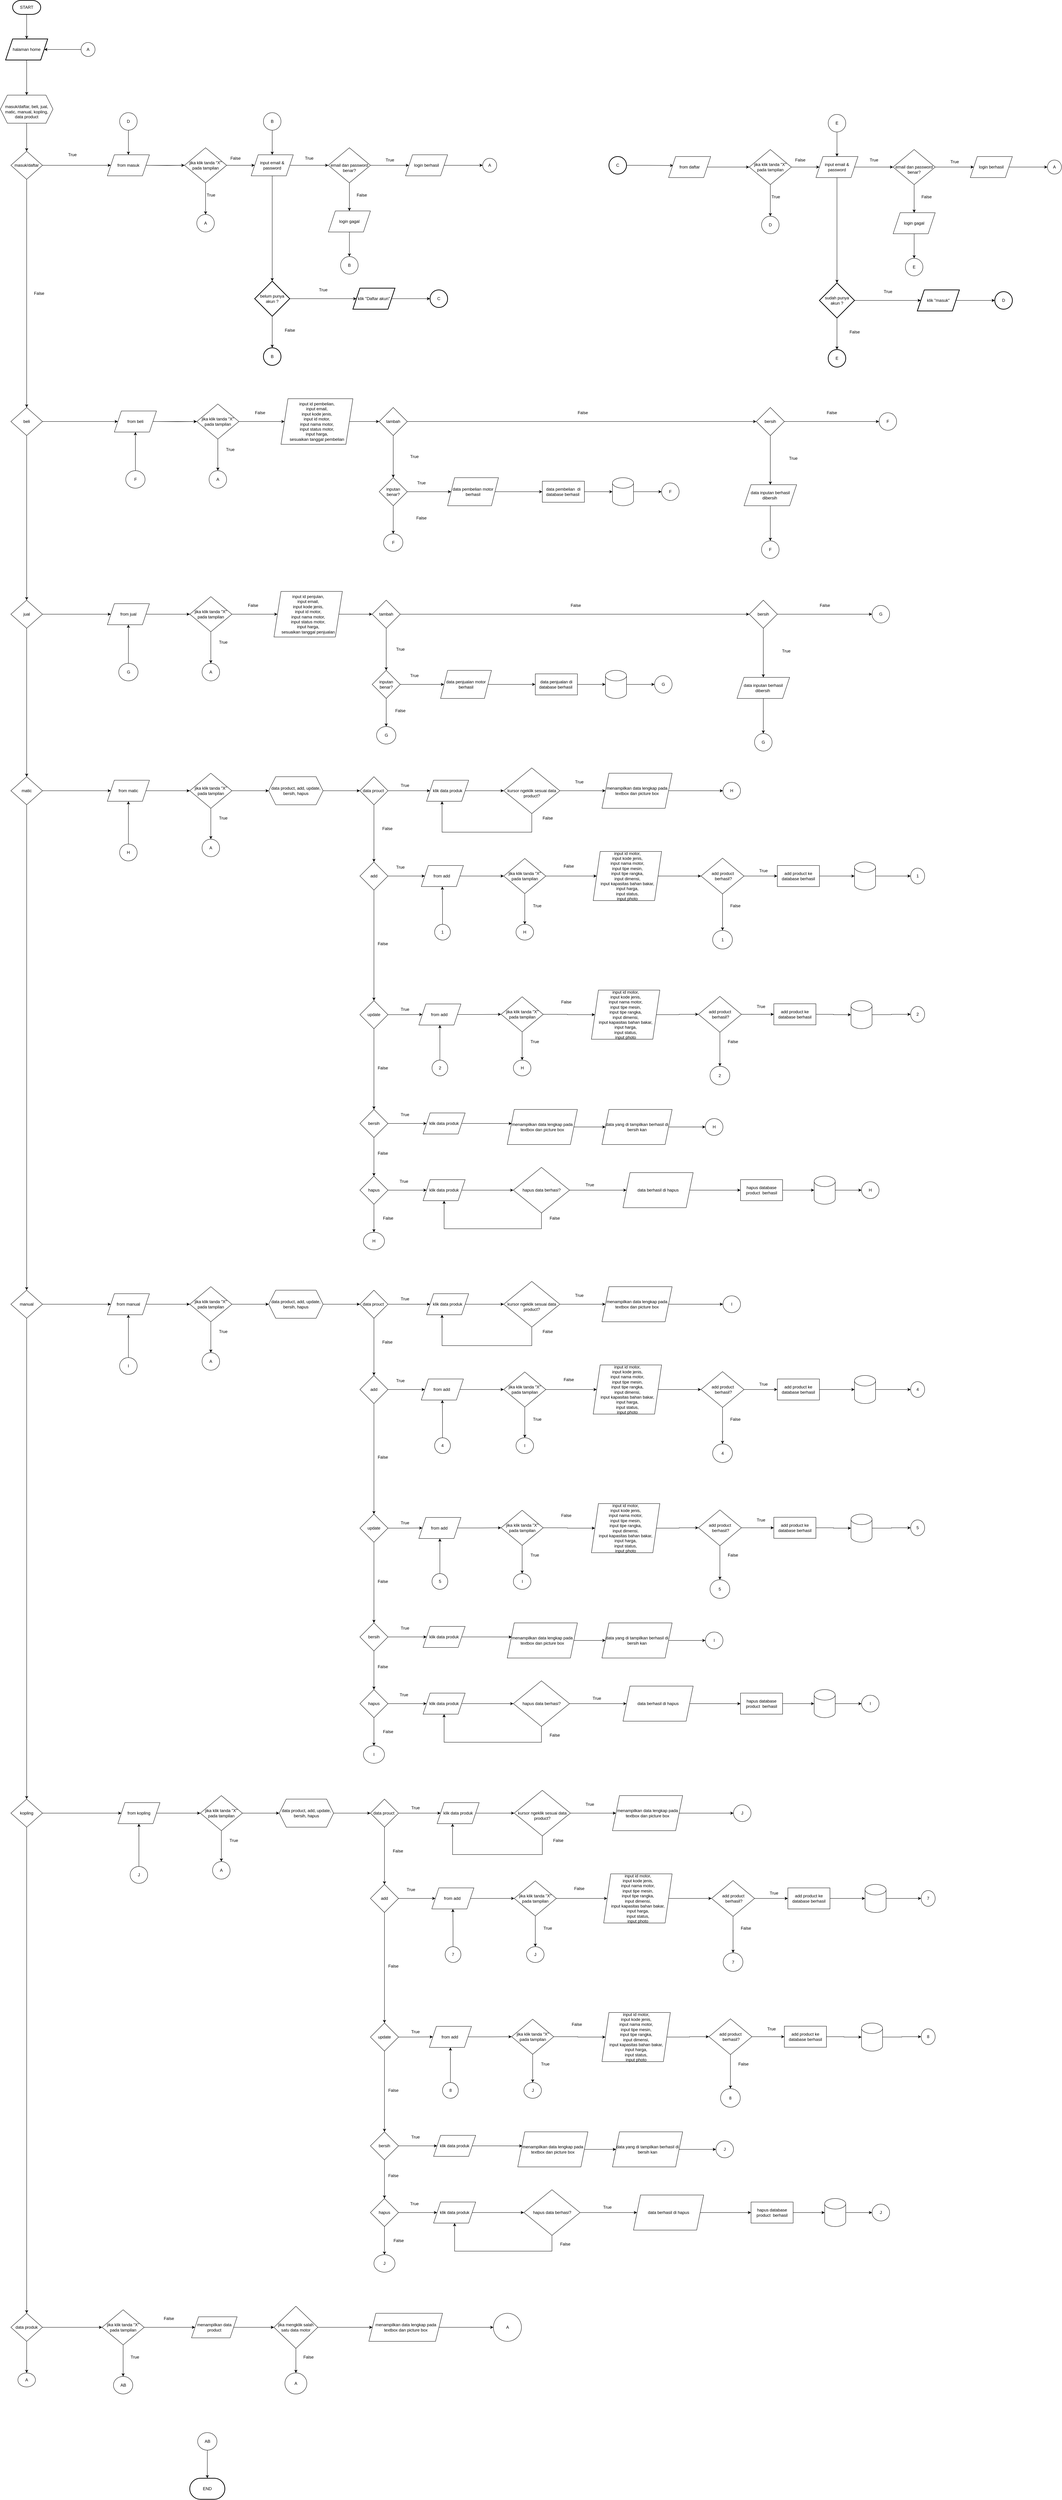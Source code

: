 <mxfile version="20.8.16" type="device"><diagram name="Page-1" id="JLrEYi1iRHsDV2sXcVP9"><mxGraphModel dx="1855" dy="902" grid="1" gridSize="10" guides="1" tooltips="1" connect="1" arrows="1" fold="1" page="1" pageScale="1" pageWidth="850" pageHeight="1100" math="0" shadow="0"><root><mxCell id="0"/><mxCell id="1" parent="0"/><mxCell id="vsAYASSWcZcS6iyvTJ_--20" value="" style="edgeStyle=orthogonalEdgeStyle;rounded=0;orthogonalLoop=1;jettySize=auto;html=1;" edge="1" parent="1" source="vsAYASSWcZcS6iyvTJ_--1" target="vsAYASSWcZcS6iyvTJ_--19"><mxGeometry relative="1" as="geometry"/></mxCell><mxCell id="vsAYASSWcZcS6iyvTJ_--1" value="START" style="strokeWidth=2;html=1;shape=mxgraph.flowchart.terminator;whiteSpace=wrap;" vertex="1" parent="1"><mxGeometry x="50" y="30" width="80" height="40" as="geometry"/></mxCell><mxCell id="vsAYASSWcZcS6iyvTJ_--22" value="" style="edgeStyle=orthogonalEdgeStyle;rounded=0;orthogonalLoop=1;jettySize=auto;html=1;" edge="1" parent="1" source="vsAYASSWcZcS6iyvTJ_--19" target="vsAYASSWcZcS6iyvTJ_--21"><mxGeometry relative="1" as="geometry"/></mxCell><mxCell id="vsAYASSWcZcS6iyvTJ_--19" value="halaman home" style="shape=parallelogram;perimeter=parallelogramPerimeter;whiteSpace=wrap;html=1;fixedSize=1;strokeWidth=2;" vertex="1" parent="1"><mxGeometry x="30" y="140" width="120" height="60" as="geometry"/></mxCell><mxCell id="vsAYASSWcZcS6iyvTJ_--24" value="" style="edgeStyle=orthogonalEdgeStyle;rounded=0;orthogonalLoop=1;jettySize=auto;html=1;" edge="1" parent="1" source="vsAYASSWcZcS6iyvTJ_--21" target="vsAYASSWcZcS6iyvTJ_--23"><mxGeometry relative="1" as="geometry"/></mxCell><mxCell id="vsAYASSWcZcS6iyvTJ_--21" value="&lt;br&gt;masuk/daftar, beli, jual,&lt;br&gt;matic, manual, kopling, data product" style="shape=hexagon;perimeter=hexagonPerimeter2;whiteSpace=wrap;html=1;fixedSize=1;" vertex="1" parent="1"><mxGeometry x="15" y="300" width="150" height="80" as="geometry"/></mxCell><mxCell id="vsAYASSWcZcS6iyvTJ_--26" value="" style="edgeStyle=orthogonalEdgeStyle;rounded=0;orthogonalLoop=1;jettySize=auto;html=1;" edge="1" parent="1" source="vsAYASSWcZcS6iyvTJ_--23" target="vsAYASSWcZcS6iyvTJ_--25"><mxGeometry relative="1" as="geometry"/></mxCell><mxCell id="vsAYASSWcZcS6iyvTJ_--41" value="" style="edgeStyle=orthogonalEdgeStyle;rounded=0;orthogonalLoop=1;jettySize=auto;html=1;entryX=0;entryY=0.5;entryDx=0;entryDy=0;" edge="1" parent="1" source="vsAYASSWcZcS6iyvTJ_--23" target="vsAYASSWcZcS6iyvTJ_--223"><mxGeometry relative="1" as="geometry"><mxPoint x="320" y="500" as="targetPoint"/></mxGeometry></mxCell><mxCell id="vsAYASSWcZcS6iyvTJ_--23" value="masuk/daftar" style="rhombus;whiteSpace=wrap;html=1;" vertex="1" parent="1"><mxGeometry x="45" y="460" width="90" height="80" as="geometry"/></mxCell><mxCell id="vsAYASSWcZcS6iyvTJ_--29" value="" style="edgeStyle=orthogonalEdgeStyle;rounded=0;orthogonalLoop=1;jettySize=auto;html=1;" edge="1" parent="1" source="vsAYASSWcZcS6iyvTJ_--25" target="vsAYASSWcZcS6iyvTJ_--28"><mxGeometry relative="1" as="geometry"/></mxCell><mxCell id="vsAYASSWcZcS6iyvTJ_--231" style="edgeStyle=orthogonalEdgeStyle;rounded=0;orthogonalLoop=1;jettySize=auto;html=1;" edge="1" parent="1" source="vsAYASSWcZcS6iyvTJ_--25" target="vsAYASSWcZcS6iyvTJ_--229"><mxGeometry relative="1" as="geometry"/></mxCell><mxCell id="vsAYASSWcZcS6iyvTJ_--25" value="beli" style="rhombus;whiteSpace=wrap;html=1;" vertex="1" parent="1"><mxGeometry x="45" y="1190" width="90" height="80" as="geometry"/></mxCell><mxCell id="vsAYASSWcZcS6iyvTJ_--32" value="" style="edgeStyle=orthogonalEdgeStyle;rounded=0;orthogonalLoop=1;jettySize=auto;html=1;" edge="1" parent="1" source="vsAYASSWcZcS6iyvTJ_--28" target="vsAYASSWcZcS6iyvTJ_--31"><mxGeometry relative="1" as="geometry"/></mxCell><mxCell id="vsAYASSWcZcS6iyvTJ_--219" style="edgeStyle=orthogonalEdgeStyle;rounded=0;orthogonalLoop=1;jettySize=auto;html=1;entryX=0;entryY=0.5;entryDx=0;entryDy=0;" edge="1" parent="1" source="vsAYASSWcZcS6iyvTJ_--28" target="vsAYASSWcZcS6iyvTJ_--232"><mxGeometry relative="1" as="geometry"><mxPoint x="320.045" y="1779.091" as="targetPoint"/></mxGeometry></mxCell><mxCell id="vsAYASSWcZcS6iyvTJ_--28" value="jual" style="rhombus;whiteSpace=wrap;html=1;" vertex="1" parent="1"><mxGeometry x="45" y="1739" width="90" height="80" as="geometry"/></mxCell><mxCell id="vsAYASSWcZcS6iyvTJ_--35" value="" style="edgeStyle=orthogonalEdgeStyle;rounded=0;orthogonalLoop=1;jettySize=auto;html=1;" edge="1" parent="1" source="vsAYASSWcZcS6iyvTJ_--31" target="vsAYASSWcZcS6iyvTJ_--34"><mxGeometry relative="1" as="geometry"/></mxCell><mxCell id="vsAYASSWcZcS6iyvTJ_--222" value="" style="edgeStyle=orthogonalEdgeStyle;rounded=0;orthogonalLoop=1;jettySize=auto;html=1;entryX=0;entryY=0.5;entryDx=0;entryDy=0;" edge="1" parent="1" source="vsAYASSWcZcS6iyvTJ_--31" target="vsAYASSWcZcS6iyvTJ_--235"><mxGeometry relative="1" as="geometry"><mxPoint x="320" y="2282.0" as="targetPoint"/></mxGeometry></mxCell><mxCell id="vsAYASSWcZcS6iyvTJ_--31" value="matic" style="rhombus;whiteSpace=wrap;html=1;" vertex="1" parent="1"><mxGeometry x="45" y="2242" width="90" height="80" as="geometry"/></mxCell><mxCell id="vsAYASSWcZcS6iyvTJ_--37" value="" style="edgeStyle=orthogonalEdgeStyle;rounded=0;orthogonalLoop=1;jettySize=auto;html=1;" edge="1" parent="1" source="vsAYASSWcZcS6iyvTJ_--34" target="vsAYASSWcZcS6iyvTJ_--36"><mxGeometry relative="1" as="geometry"/></mxCell><mxCell id="vsAYASSWcZcS6iyvTJ_--511" style="edgeStyle=orthogonalEdgeStyle;rounded=0;orthogonalLoop=1;jettySize=auto;html=1;" edge="1" parent="1" source="vsAYASSWcZcS6iyvTJ_--34" target="vsAYASSWcZcS6iyvTJ_--400"><mxGeometry relative="1" as="geometry"/></mxCell><mxCell id="vsAYASSWcZcS6iyvTJ_--34" value="manual" style="rhombus;whiteSpace=wrap;html=1;" vertex="1" parent="1"><mxGeometry x="45" y="3705" width="90" height="80" as="geometry"/></mxCell><mxCell id="vsAYASSWcZcS6iyvTJ_--39" value="" style="edgeStyle=orthogonalEdgeStyle;rounded=0;orthogonalLoop=1;jettySize=auto;html=1;" edge="1" parent="1" source="vsAYASSWcZcS6iyvTJ_--36" target="vsAYASSWcZcS6iyvTJ_--38"><mxGeometry relative="1" as="geometry"/></mxCell><mxCell id="vsAYASSWcZcS6iyvTJ_--634" style="edgeStyle=orthogonalEdgeStyle;rounded=0;orthogonalLoop=1;jettySize=auto;html=1;" edge="1" parent="1" source="vsAYASSWcZcS6iyvTJ_--36" target="vsAYASSWcZcS6iyvTJ_--521"><mxGeometry relative="1" as="geometry"/></mxCell><mxCell id="vsAYASSWcZcS6iyvTJ_--36" value="kopling" style="rhombus;whiteSpace=wrap;html=1;" vertex="1" parent="1"><mxGeometry x="45" y="5155" width="90" height="80" as="geometry"/></mxCell><mxCell id="vsAYASSWcZcS6iyvTJ_--636" style="edgeStyle=orthogonalEdgeStyle;rounded=0;orthogonalLoop=1;jettySize=auto;html=1;" edge="1" parent="1" source="vsAYASSWcZcS6iyvTJ_--38" target="vsAYASSWcZcS6iyvTJ_--635"><mxGeometry relative="1" as="geometry"/></mxCell><mxCell id="vsAYASSWcZcS6iyvTJ_--655" value="" style="edgeStyle=orthogonalEdgeStyle;rounded=0;orthogonalLoop=1;jettySize=auto;html=1;" edge="1" parent="1" source="vsAYASSWcZcS6iyvTJ_--38" target="vsAYASSWcZcS6iyvTJ_--654"><mxGeometry relative="1" as="geometry"/></mxCell><mxCell id="vsAYASSWcZcS6iyvTJ_--38" value="data produk" style="rhombus;whiteSpace=wrap;html=1;" vertex="1" parent="1"><mxGeometry x="45" y="6620" width="90" height="80" as="geometry"/></mxCell><mxCell id="vsAYASSWcZcS6iyvTJ_--86" value="" style="edgeStyle=orthogonalEdgeStyle;rounded=0;orthogonalLoop=1;jettySize=auto;html=1;" edge="1" parent="1" target="vsAYASSWcZcS6iyvTJ_--85"><mxGeometry relative="1" as="geometry"><mxPoint x="440" y="500" as="sourcePoint"/></mxGeometry></mxCell><mxCell id="vsAYASSWcZcS6iyvTJ_--47" value="" style="edgeStyle=orthogonalEdgeStyle;rounded=0;orthogonalLoop=1;jettySize=auto;html=1;" edge="1" parent="1" source="vsAYASSWcZcS6iyvTJ_--43" target="vsAYASSWcZcS6iyvTJ_--45"><mxGeometry relative="1" as="geometry"/></mxCell><mxCell id="vsAYASSWcZcS6iyvTJ_--49" value="" style="edgeStyle=orthogonalEdgeStyle;rounded=0;orthogonalLoop=1;jettySize=auto;html=1;" edge="1" parent="1" source="vsAYASSWcZcS6iyvTJ_--43" target="vsAYASSWcZcS6iyvTJ_--48"><mxGeometry relative="1" as="geometry"/></mxCell><mxCell id="vsAYASSWcZcS6iyvTJ_--43" value="input email &amp;amp; password" style="shape=parallelogram;perimeter=parallelogramPerimeter;whiteSpace=wrap;html=1;fixedSize=1;" vertex="1" parent="1"><mxGeometry x="730" y="470" width="120" height="60" as="geometry"/></mxCell><mxCell id="vsAYASSWcZcS6iyvTJ_--77" value="" style="edgeStyle=orthogonalEdgeStyle;rounded=0;orthogonalLoop=1;jettySize=auto;html=1;" edge="1" parent="1" source="vsAYASSWcZcS6iyvTJ_--45" target="vsAYASSWcZcS6iyvTJ_--76"><mxGeometry relative="1" as="geometry"/></mxCell><mxCell id="vsAYASSWcZcS6iyvTJ_--81" value="" style="edgeStyle=orthogonalEdgeStyle;rounded=0;orthogonalLoop=1;jettySize=auto;html=1;" edge="1" parent="1" source="vsAYASSWcZcS6iyvTJ_--45" target="vsAYASSWcZcS6iyvTJ_--80"><mxGeometry relative="1" as="geometry"/></mxCell><mxCell id="vsAYASSWcZcS6iyvTJ_--45" value="belum punya akun ?" style="strokeWidth=2;html=1;shape=mxgraph.flowchart.decision;whiteSpace=wrap;" vertex="1" parent="1"><mxGeometry x="740" y="830" width="100" height="100" as="geometry"/></mxCell><mxCell id="vsAYASSWcZcS6iyvTJ_--67" value="" style="edgeStyle=orthogonalEdgeStyle;rounded=0;orthogonalLoop=1;jettySize=auto;html=1;" edge="1" parent="1" source="vsAYASSWcZcS6iyvTJ_--48" target="vsAYASSWcZcS6iyvTJ_--66"><mxGeometry relative="1" as="geometry"/></mxCell><mxCell id="vsAYASSWcZcS6iyvTJ_--70" value="" style="edgeStyle=orthogonalEdgeStyle;rounded=0;orthogonalLoop=1;jettySize=auto;html=1;" edge="1" parent="1" source="vsAYASSWcZcS6iyvTJ_--48" target="vsAYASSWcZcS6iyvTJ_--69"><mxGeometry relative="1" as="geometry"/></mxCell><mxCell id="vsAYASSWcZcS6iyvTJ_--48" value="&lt;br&gt;email dan password benar?" style="rhombus;whiteSpace=wrap;html=1;" vertex="1" parent="1"><mxGeometry x="950" y="450" width="120" height="100" as="geometry"/></mxCell><mxCell id="vsAYASSWcZcS6iyvTJ_--51" value="True" style="text;html=1;align=center;verticalAlign=middle;resizable=0;points=[];autosize=1;strokeColor=none;fillColor=none;" vertex="1" parent="1"><mxGeometry x="195" y="455" width="50" height="30" as="geometry"/></mxCell><mxCell id="vsAYASSWcZcS6iyvTJ_--52" value="False" style="text;html=1;align=center;verticalAlign=middle;resizable=0;points=[];autosize=1;strokeColor=none;fillColor=none;" vertex="1" parent="1"><mxGeometry x="100" y="850" width="50" height="30" as="geometry"/></mxCell><mxCell id="vsAYASSWcZcS6iyvTJ_--53" value="True" style="text;html=1;align=center;verticalAlign=middle;resizable=0;points=[];autosize=1;strokeColor=none;fillColor=none;" vertex="1" parent="1"><mxGeometry x="1100" y="470" width="50" height="30" as="geometry"/></mxCell><mxCell id="vsAYASSWcZcS6iyvTJ_--54" value="True" style="text;html=1;align=center;verticalAlign=middle;resizable=0;points=[];autosize=1;strokeColor=none;fillColor=none;" vertex="1" parent="1"><mxGeometry x="870" y="465" width="50" height="30" as="geometry"/></mxCell><mxCell id="vsAYASSWcZcS6iyvTJ_--57" value="A" style="ellipse;whiteSpace=wrap;html=1;" vertex="1" parent="1"><mxGeometry x="1390" y="480" width="40" height="40" as="geometry"/></mxCell><mxCell id="vsAYASSWcZcS6iyvTJ_--64" value="" style="edgeStyle=orthogonalEdgeStyle;rounded=0;orthogonalLoop=1;jettySize=auto;html=1;" edge="1" parent="1" source="vsAYASSWcZcS6iyvTJ_--61" target="vsAYASSWcZcS6iyvTJ_--19"><mxGeometry relative="1" as="geometry"/></mxCell><mxCell id="vsAYASSWcZcS6iyvTJ_--61" value="A" style="ellipse;whiteSpace=wrap;html=1;" vertex="1" parent="1"><mxGeometry x="245" y="150" width="40" height="40" as="geometry"/></mxCell><mxCell id="vsAYASSWcZcS6iyvTJ_--68" value="" style="edgeStyle=orthogonalEdgeStyle;rounded=0;orthogonalLoop=1;jettySize=auto;html=1;" edge="1" parent="1" source="vsAYASSWcZcS6iyvTJ_--66" target="vsAYASSWcZcS6iyvTJ_--57"><mxGeometry relative="1" as="geometry"/></mxCell><mxCell id="vsAYASSWcZcS6iyvTJ_--66" value="login berhasil" style="shape=parallelogram;perimeter=parallelogramPerimeter;whiteSpace=wrap;html=1;fixedSize=1;" vertex="1" parent="1"><mxGeometry x="1170" y="470" width="120" height="60" as="geometry"/></mxCell><mxCell id="vsAYASSWcZcS6iyvTJ_--72" value="" style="edgeStyle=orthogonalEdgeStyle;rounded=0;orthogonalLoop=1;jettySize=auto;html=1;" edge="1" parent="1" source="vsAYASSWcZcS6iyvTJ_--69" target="vsAYASSWcZcS6iyvTJ_--71"><mxGeometry relative="1" as="geometry"/></mxCell><mxCell id="vsAYASSWcZcS6iyvTJ_--69" value="login gagal" style="shape=parallelogram;perimeter=parallelogramPerimeter;whiteSpace=wrap;html=1;fixedSize=1;" vertex="1" parent="1"><mxGeometry x="950" y="630" width="120" height="60" as="geometry"/></mxCell><mxCell id="vsAYASSWcZcS6iyvTJ_--71" value="B" style="ellipse;whiteSpace=wrap;html=1;" vertex="1" parent="1"><mxGeometry x="985" y="760" width="50" height="50" as="geometry"/></mxCell><mxCell id="vsAYASSWcZcS6iyvTJ_--75" value="" style="edgeStyle=orthogonalEdgeStyle;rounded=0;orthogonalLoop=1;jettySize=auto;html=1;" edge="1" parent="1" source="vsAYASSWcZcS6iyvTJ_--73" target="vsAYASSWcZcS6iyvTJ_--43"><mxGeometry relative="1" as="geometry"/></mxCell><mxCell id="vsAYASSWcZcS6iyvTJ_--73" value="B" style="ellipse;whiteSpace=wrap;html=1;" vertex="1" parent="1"><mxGeometry x="765" y="350" width="50" height="50" as="geometry"/></mxCell><mxCell id="vsAYASSWcZcS6iyvTJ_--84" value="" style="edgeStyle=orthogonalEdgeStyle;rounded=0;orthogonalLoop=1;jettySize=auto;html=1;" edge="1" parent="1" source="vsAYASSWcZcS6iyvTJ_--76" target="vsAYASSWcZcS6iyvTJ_--83"><mxGeometry relative="1" as="geometry"/></mxCell><mxCell id="vsAYASSWcZcS6iyvTJ_--76" value="klik &quot;Daftar akun&quot;" style="shape=parallelogram;perimeter=parallelogramPerimeter;whiteSpace=wrap;html=1;fixedSize=1;strokeWidth=2;" vertex="1" parent="1"><mxGeometry x="1020" y="850" width="120" height="60" as="geometry"/></mxCell><mxCell id="vsAYASSWcZcS6iyvTJ_--78" value="True" style="text;html=1;align=center;verticalAlign=middle;resizable=0;points=[];autosize=1;strokeColor=none;fillColor=none;" vertex="1" parent="1"><mxGeometry x="910" y="840" width="50" height="30" as="geometry"/></mxCell><mxCell id="vsAYASSWcZcS6iyvTJ_--79" value="False" style="text;html=1;align=center;verticalAlign=middle;resizable=0;points=[];autosize=1;strokeColor=none;fillColor=none;" vertex="1" parent="1"><mxGeometry x="1020" y="570" width="50" height="30" as="geometry"/></mxCell><mxCell id="vsAYASSWcZcS6iyvTJ_--80" value="B" style="ellipse;whiteSpace=wrap;html=1;strokeWidth=2;" vertex="1" parent="1"><mxGeometry x="765" y="1020" width="50" height="50" as="geometry"/></mxCell><mxCell id="vsAYASSWcZcS6iyvTJ_--82" value="False" style="text;html=1;align=center;verticalAlign=middle;resizable=0;points=[];autosize=1;strokeColor=none;fillColor=none;" vertex="1" parent="1"><mxGeometry x="815" y="955" width="50" height="30" as="geometry"/></mxCell><mxCell id="vsAYASSWcZcS6iyvTJ_--83" value="C" style="ellipse;whiteSpace=wrap;html=1;strokeWidth=2;" vertex="1" parent="1"><mxGeometry x="1240" y="855" width="50" height="50" as="geometry"/></mxCell><mxCell id="vsAYASSWcZcS6iyvTJ_--87" value="" style="edgeStyle=orthogonalEdgeStyle;rounded=0;orthogonalLoop=1;jettySize=auto;html=1;" edge="1" parent="1" source="vsAYASSWcZcS6iyvTJ_--85" target="vsAYASSWcZcS6iyvTJ_--43"><mxGeometry relative="1" as="geometry"/></mxCell><mxCell id="vsAYASSWcZcS6iyvTJ_--90" value="" style="edgeStyle=orthogonalEdgeStyle;rounded=0;orthogonalLoop=1;jettySize=auto;html=1;" edge="1" parent="1" source="vsAYASSWcZcS6iyvTJ_--85" target="vsAYASSWcZcS6iyvTJ_--89"><mxGeometry relative="1" as="geometry"/></mxCell><mxCell id="vsAYASSWcZcS6iyvTJ_--85" value="jika klik tanda &quot;X&quot; pada tampilan" style="rhombus;whiteSpace=wrap;html=1;" vertex="1" parent="1"><mxGeometry x="540" y="450" width="120" height="100" as="geometry"/></mxCell><mxCell id="vsAYASSWcZcS6iyvTJ_--88" value="False" style="text;html=1;align=center;verticalAlign=middle;resizable=0;points=[];autosize=1;strokeColor=none;fillColor=none;" vertex="1" parent="1"><mxGeometry x="660" y="465" width="50" height="30" as="geometry"/></mxCell><mxCell id="vsAYASSWcZcS6iyvTJ_--89" value="A" style="ellipse;whiteSpace=wrap;html=1;" vertex="1" parent="1"><mxGeometry x="575" y="640" width="50" height="50" as="geometry"/></mxCell><mxCell id="vsAYASSWcZcS6iyvTJ_--92" value="True" style="text;html=1;align=center;verticalAlign=middle;resizable=0;points=[];autosize=1;strokeColor=none;fillColor=none;" vertex="1" parent="1"><mxGeometry x="590" y="570" width="50" height="30" as="geometry"/></mxCell><mxCell id="vsAYASSWcZcS6iyvTJ_--130" style="edgeStyle=orthogonalEdgeStyle;rounded=0;orthogonalLoop=1;jettySize=auto;html=1;entryX=0.11;entryY=0.427;entryDx=0;entryDy=0;entryPerimeter=0;" edge="1" parent="1" source="vsAYASSWcZcS6iyvTJ_--93" target="vsAYASSWcZcS6iyvTJ_--226"><mxGeometry relative="1" as="geometry"><mxPoint x="1930" y="505" as="targetPoint"/></mxGeometry></mxCell><mxCell id="vsAYASSWcZcS6iyvTJ_--93" value="C" style="ellipse;whiteSpace=wrap;html=1;strokeWidth=2;" vertex="1" parent="1"><mxGeometry x="1750" y="475" width="50" height="50" as="geometry"/></mxCell><mxCell id="vsAYASSWcZcS6iyvTJ_--98" value="" style="edgeStyle=orthogonalEdgeStyle;rounded=0;orthogonalLoop=1;jettySize=auto;html=1;" edge="1" parent="1" source="vsAYASSWcZcS6iyvTJ_--100" target="vsAYASSWcZcS6iyvTJ_--103"><mxGeometry relative="1" as="geometry"/></mxCell><mxCell id="vsAYASSWcZcS6iyvTJ_--99" value="" style="edgeStyle=orthogonalEdgeStyle;rounded=0;orthogonalLoop=1;jettySize=auto;html=1;" edge="1" parent="1" source="vsAYASSWcZcS6iyvTJ_--100" target="vsAYASSWcZcS6iyvTJ_--106"><mxGeometry relative="1" as="geometry"/></mxCell><mxCell id="vsAYASSWcZcS6iyvTJ_--100" value="input email &amp;amp; password" style="shape=parallelogram;perimeter=parallelogramPerimeter;whiteSpace=wrap;html=1;fixedSize=1;" vertex="1" parent="1"><mxGeometry x="2340" y="475" width="120" height="60" as="geometry"/></mxCell><mxCell id="vsAYASSWcZcS6iyvTJ_--101" value="" style="edgeStyle=orthogonalEdgeStyle;rounded=0;orthogonalLoop=1;jettySize=auto;html=1;" edge="1" parent="1" source="vsAYASSWcZcS6iyvTJ_--103" target="vsAYASSWcZcS6iyvTJ_--118"><mxGeometry relative="1" as="geometry"/></mxCell><mxCell id="vsAYASSWcZcS6iyvTJ_--102" value="" style="edgeStyle=orthogonalEdgeStyle;rounded=0;orthogonalLoop=1;jettySize=auto;html=1;" edge="1" parent="1" source="vsAYASSWcZcS6iyvTJ_--103" target="vsAYASSWcZcS6iyvTJ_--121"><mxGeometry relative="1" as="geometry"/></mxCell><mxCell id="vsAYASSWcZcS6iyvTJ_--103" value="sudah punya akun ?" style="strokeWidth=2;html=1;shape=mxgraph.flowchart.decision;whiteSpace=wrap;" vertex="1" parent="1"><mxGeometry x="2350" y="835" width="100" height="100" as="geometry"/></mxCell><mxCell id="vsAYASSWcZcS6iyvTJ_--104" value="" style="edgeStyle=orthogonalEdgeStyle;rounded=0;orthogonalLoop=1;jettySize=auto;html=1;" edge="1" parent="1" source="vsAYASSWcZcS6iyvTJ_--106" target="vsAYASSWcZcS6iyvTJ_--111"><mxGeometry relative="1" as="geometry"/></mxCell><mxCell id="vsAYASSWcZcS6iyvTJ_--105" value="" style="edgeStyle=orthogonalEdgeStyle;rounded=0;orthogonalLoop=1;jettySize=auto;html=1;" edge="1" parent="1" source="vsAYASSWcZcS6iyvTJ_--106" target="vsAYASSWcZcS6iyvTJ_--113"><mxGeometry relative="1" as="geometry"/></mxCell><mxCell id="vsAYASSWcZcS6iyvTJ_--106" value="&lt;br&gt;email dan password benar?" style="rhombus;whiteSpace=wrap;html=1;" vertex="1" parent="1"><mxGeometry x="2560" y="455" width="120" height="100" as="geometry"/></mxCell><mxCell id="vsAYASSWcZcS6iyvTJ_--107" value="True" style="text;html=1;align=center;verticalAlign=middle;resizable=0;points=[];autosize=1;strokeColor=none;fillColor=none;" vertex="1" parent="1"><mxGeometry x="2710" y="475" width="50" height="30" as="geometry"/></mxCell><mxCell id="vsAYASSWcZcS6iyvTJ_--108" value="True" style="text;html=1;align=center;verticalAlign=middle;resizable=0;points=[];autosize=1;strokeColor=none;fillColor=none;" vertex="1" parent="1"><mxGeometry x="2480" y="470" width="50" height="30" as="geometry"/></mxCell><mxCell id="vsAYASSWcZcS6iyvTJ_--109" value="A" style="ellipse;whiteSpace=wrap;html=1;" vertex="1" parent="1"><mxGeometry x="3000" y="485" width="40" height="40" as="geometry"/></mxCell><mxCell id="vsAYASSWcZcS6iyvTJ_--110" value="" style="edgeStyle=orthogonalEdgeStyle;rounded=0;orthogonalLoop=1;jettySize=auto;html=1;" edge="1" parent="1" source="vsAYASSWcZcS6iyvTJ_--111" target="vsAYASSWcZcS6iyvTJ_--109"><mxGeometry relative="1" as="geometry"/></mxCell><mxCell id="vsAYASSWcZcS6iyvTJ_--111" value="login berhasil" style="shape=parallelogram;perimeter=parallelogramPerimeter;whiteSpace=wrap;html=1;fixedSize=1;" vertex="1" parent="1"><mxGeometry x="2780" y="475" width="120" height="60" as="geometry"/></mxCell><mxCell id="vsAYASSWcZcS6iyvTJ_--112" value="" style="edgeStyle=orthogonalEdgeStyle;rounded=0;orthogonalLoop=1;jettySize=auto;html=1;" edge="1" parent="1" source="vsAYASSWcZcS6iyvTJ_--113" target="vsAYASSWcZcS6iyvTJ_--114"><mxGeometry relative="1" as="geometry"/></mxCell><mxCell id="vsAYASSWcZcS6iyvTJ_--113" value="login gagal" style="shape=parallelogram;perimeter=parallelogramPerimeter;whiteSpace=wrap;html=1;fixedSize=1;" vertex="1" parent="1"><mxGeometry x="2560" y="635" width="120" height="60" as="geometry"/></mxCell><mxCell id="vsAYASSWcZcS6iyvTJ_--114" value="E" style="ellipse;whiteSpace=wrap;html=1;" vertex="1" parent="1"><mxGeometry x="2595" y="765" width="50" height="50" as="geometry"/></mxCell><mxCell id="vsAYASSWcZcS6iyvTJ_--115" value="" style="edgeStyle=orthogonalEdgeStyle;rounded=0;orthogonalLoop=1;jettySize=auto;html=1;" edge="1" parent="1" source="vsAYASSWcZcS6iyvTJ_--116" target="vsAYASSWcZcS6iyvTJ_--100"><mxGeometry relative="1" as="geometry"/></mxCell><mxCell id="vsAYASSWcZcS6iyvTJ_--116" value="E" style="ellipse;whiteSpace=wrap;html=1;" vertex="1" parent="1"><mxGeometry x="2375" y="355" width="50" height="50" as="geometry"/></mxCell><mxCell id="vsAYASSWcZcS6iyvTJ_--117" value="" style="edgeStyle=orthogonalEdgeStyle;rounded=0;orthogonalLoop=1;jettySize=auto;html=1;" edge="1" parent="1" source="vsAYASSWcZcS6iyvTJ_--118" target="vsAYASSWcZcS6iyvTJ_--123"><mxGeometry relative="1" as="geometry"/></mxCell><mxCell id="vsAYASSWcZcS6iyvTJ_--118" value="klik &quot;masuk&quot;" style="shape=parallelogram;perimeter=parallelogramPerimeter;whiteSpace=wrap;html=1;fixedSize=1;strokeWidth=2;" vertex="1" parent="1"><mxGeometry x="2629" y="855" width="120" height="60" as="geometry"/></mxCell><mxCell id="vsAYASSWcZcS6iyvTJ_--119" value="True" style="text;html=1;align=center;verticalAlign=middle;resizable=0;points=[];autosize=1;strokeColor=none;fillColor=none;" vertex="1" parent="1"><mxGeometry x="2520" y="845" width="50" height="30" as="geometry"/></mxCell><mxCell id="vsAYASSWcZcS6iyvTJ_--120" value="False" style="text;html=1;align=center;verticalAlign=middle;resizable=0;points=[];autosize=1;strokeColor=none;fillColor=none;" vertex="1" parent="1"><mxGeometry x="2630" y="575" width="50" height="30" as="geometry"/></mxCell><mxCell id="vsAYASSWcZcS6iyvTJ_--121" value="E" style="ellipse;whiteSpace=wrap;html=1;strokeWidth=2;" vertex="1" parent="1"><mxGeometry x="2375" y="1025" width="50" height="50" as="geometry"/></mxCell><mxCell id="vsAYASSWcZcS6iyvTJ_--122" value="False" style="text;html=1;align=center;verticalAlign=middle;resizable=0;points=[];autosize=1;strokeColor=none;fillColor=none;" vertex="1" parent="1"><mxGeometry x="2425" y="960" width="50" height="30" as="geometry"/></mxCell><mxCell id="vsAYASSWcZcS6iyvTJ_--123" value="D" style="ellipse;whiteSpace=wrap;html=1;strokeWidth=2;" vertex="1" parent="1"><mxGeometry x="2850" y="860" width="50" height="50" as="geometry"/></mxCell><mxCell id="vsAYASSWcZcS6iyvTJ_--124" value="" style="edgeStyle=orthogonalEdgeStyle;rounded=0;orthogonalLoop=1;jettySize=auto;html=1;" edge="1" parent="1" source="vsAYASSWcZcS6iyvTJ_--126" target="vsAYASSWcZcS6iyvTJ_--100"><mxGeometry relative="1" as="geometry"/></mxCell><mxCell id="vsAYASSWcZcS6iyvTJ_--125" value="" style="edgeStyle=orthogonalEdgeStyle;rounded=0;orthogonalLoop=1;jettySize=auto;html=1;" edge="1" parent="1" source="vsAYASSWcZcS6iyvTJ_--126" target="vsAYASSWcZcS6iyvTJ_--128"><mxGeometry relative="1" as="geometry"/></mxCell><mxCell id="vsAYASSWcZcS6iyvTJ_--126" value="jika klik tanda &quot;X&quot; pada tampilan" style="rhombus;whiteSpace=wrap;html=1;" vertex="1" parent="1"><mxGeometry x="2150" y="455" width="120" height="100" as="geometry"/></mxCell><mxCell id="vsAYASSWcZcS6iyvTJ_--127" value="False" style="text;html=1;align=center;verticalAlign=middle;resizable=0;points=[];autosize=1;strokeColor=none;fillColor=none;" vertex="1" parent="1"><mxGeometry x="2270" y="470" width="50" height="30" as="geometry"/></mxCell><mxCell id="vsAYASSWcZcS6iyvTJ_--128" value="D" style="ellipse;whiteSpace=wrap;html=1;" vertex="1" parent="1"><mxGeometry x="2185" y="645" width="50" height="50" as="geometry"/></mxCell><mxCell id="vsAYASSWcZcS6iyvTJ_--129" value="True" style="text;html=1;align=center;verticalAlign=middle;resizable=0;points=[];autosize=1;strokeColor=none;fillColor=none;" vertex="1" parent="1"><mxGeometry x="2200" y="575" width="50" height="30" as="geometry"/></mxCell><mxCell id="vsAYASSWcZcS6iyvTJ_--132" value="" style="edgeStyle=orthogonalEdgeStyle;rounded=0;orthogonalLoop=1;jettySize=auto;html=1;entryX=0.5;entryY=0;entryDx=0;entryDy=0;" edge="1" parent="1" source="vsAYASSWcZcS6iyvTJ_--131" target="vsAYASSWcZcS6iyvTJ_--223"><mxGeometry relative="1" as="geometry"><mxPoint x="380" y="460" as="targetPoint"/></mxGeometry></mxCell><mxCell id="vsAYASSWcZcS6iyvTJ_--131" value="D" style="ellipse;whiteSpace=wrap;html=1;" vertex="1" parent="1"><mxGeometry x="355" y="350" width="50" height="50" as="geometry"/></mxCell><mxCell id="vsAYASSWcZcS6iyvTJ_--136" value="" style="edgeStyle=orthogonalEdgeStyle;rounded=0;orthogonalLoop=1;jettySize=auto;html=1;" edge="1" parent="1" target="vsAYASSWcZcS6iyvTJ_--135"><mxGeometry relative="1" as="geometry"><mxPoint x="460" y="1230" as="sourcePoint"/></mxGeometry></mxCell><mxCell id="vsAYASSWcZcS6iyvTJ_--138" value="" style="edgeStyle=orthogonalEdgeStyle;rounded=0;orthogonalLoop=1;jettySize=auto;html=1;" edge="1" parent="1" source="vsAYASSWcZcS6iyvTJ_--135" target="vsAYASSWcZcS6iyvTJ_--137"><mxGeometry relative="1" as="geometry"/></mxCell><mxCell id="vsAYASSWcZcS6iyvTJ_--140" value="" style="edgeStyle=orthogonalEdgeStyle;rounded=0;orthogonalLoop=1;jettySize=auto;html=1;" edge="1" parent="1" source="vsAYASSWcZcS6iyvTJ_--135" target="vsAYASSWcZcS6iyvTJ_--139"><mxGeometry relative="1" as="geometry"/></mxCell><mxCell id="vsAYASSWcZcS6iyvTJ_--135" value="jika klik tanda &quot;X&quot; pada tampilan" style="rhombus;whiteSpace=wrap;html=1;" vertex="1" parent="1"><mxGeometry x="575" y="1180" width="120" height="100" as="geometry"/></mxCell><mxCell id="vsAYASSWcZcS6iyvTJ_--137" value="A" style="ellipse;whiteSpace=wrap;html=1;" vertex="1" parent="1"><mxGeometry x="610" y="1370" width="50" height="50" as="geometry"/></mxCell><mxCell id="vsAYASSWcZcS6iyvTJ_--142" value="" style="edgeStyle=orthogonalEdgeStyle;rounded=0;orthogonalLoop=1;jettySize=auto;html=1;" edge="1" parent="1" source="vsAYASSWcZcS6iyvTJ_--139" target="vsAYASSWcZcS6iyvTJ_--141"><mxGeometry relative="1" as="geometry"/></mxCell><mxCell id="vsAYASSWcZcS6iyvTJ_--139" value="input id pembelian,&lt;br&gt;input email,&lt;br&gt;input kode jenis,&lt;br&gt;input id motor,&lt;br&gt;input nama motor,&lt;br&gt;input status motor,&lt;br&gt;input harga,&lt;br&gt;sesuaikan tanggal pembelian" style="shape=parallelogram;perimeter=parallelogramPerimeter;whiteSpace=wrap;html=1;fixedSize=1;" vertex="1" parent="1"><mxGeometry x="815" y="1165" width="205" height="130" as="geometry"/></mxCell><mxCell id="vsAYASSWcZcS6iyvTJ_--146" value="" style="edgeStyle=orthogonalEdgeStyle;rounded=0;orthogonalLoop=1;jettySize=auto;html=1;" edge="1" parent="1" source="vsAYASSWcZcS6iyvTJ_--141" target="vsAYASSWcZcS6iyvTJ_--145"><mxGeometry relative="1" as="geometry"/></mxCell><mxCell id="vsAYASSWcZcS6iyvTJ_--154" style="edgeStyle=orthogonalEdgeStyle;rounded=0;orthogonalLoop=1;jettySize=auto;html=1;" edge="1" parent="1" source="vsAYASSWcZcS6iyvTJ_--141" target="vsAYASSWcZcS6iyvTJ_--153"><mxGeometry relative="1" as="geometry"/></mxCell><mxCell id="vsAYASSWcZcS6iyvTJ_--141" value="tambah" style="rhombus;whiteSpace=wrap;html=1;" vertex="1" parent="1"><mxGeometry x="1095" y="1190" width="80" height="80" as="geometry"/></mxCell><mxCell id="vsAYASSWcZcS6iyvTJ_--174" value="" style="edgeStyle=orthogonalEdgeStyle;rounded=0;orthogonalLoop=1;jettySize=auto;html=1;" edge="1" parent="1" source="vsAYASSWcZcS6iyvTJ_--145" target="vsAYASSWcZcS6iyvTJ_--173"><mxGeometry relative="1" as="geometry"/></mxCell><mxCell id="vsAYASSWcZcS6iyvTJ_--177" value="" style="edgeStyle=orthogonalEdgeStyle;rounded=0;orthogonalLoop=1;jettySize=auto;html=1;" edge="1" parent="1" source="vsAYASSWcZcS6iyvTJ_--145" target="vsAYASSWcZcS6iyvTJ_--176"><mxGeometry relative="1" as="geometry"/></mxCell><mxCell id="vsAYASSWcZcS6iyvTJ_--145" value="bersih" style="rhombus;whiteSpace=wrap;html=1;" vertex="1" parent="1"><mxGeometry x="2170" y="1190" width="80" height="80" as="geometry"/></mxCell><mxCell id="vsAYASSWcZcS6iyvTJ_--147" value="True" style="text;html=1;align=center;verticalAlign=middle;resizable=0;points=[];autosize=1;strokeColor=none;fillColor=none;" vertex="1" parent="1"><mxGeometry x="645" y="1295" width="50" height="30" as="geometry"/></mxCell><mxCell id="vsAYASSWcZcS6iyvTJ_--149" value="True" style="text;html=1;align=center;verticalAlign=middle;resizable=0;points=[];autosize=1;strokeColor=none;fillColor=none;" vertex="1" parent="1"><mxGeometry x="1170" y="1315" width="50" height="30" as="geometry"/></mxCell><mxCell id="vsAYASSWcZcS6iyvTJ_--159" value="" style="edgeStyle=orthogonalEdgeStyle;rounded=0;orthogonalLoop=1;jettySize=auto;html=1;" edge="1" parent="1" source="vsAYASSWcZcS6iyvTJ_--153" target="vsAYASSWcZcS6iyvTJ_--155"><mxGeometry relative="1" as="geometry"/></mxCell><mxCell id="vsAYASSWcZcS6iyvTJ_--164" value="" style="edgeStyle=orthogonalEdgeStyle;rounded=0;orthogonalLoop=1;jettySize=auto;html=1;" edge="1" parent="1" source="vsAYASSWcZcS6iyvTJ_--153" target="vsAYASSWcZcS6iyvTJ_--163"><mxGeometry relative="1" as="geometry"/></mxCell><mxCell id="vsAYASSWcZcS6iyvTJ_--153" value="inputan benar?" style="rhombus;whiteSpace=wrap;html=1;" vertex="1" parent="1"><mxGeometry x="1095" y="1390" width="80" height="80" as="geometry"/></mxCell><mxCell id="vsAYASSWcZcS6iyvTJ_--160" style="edgeStyle=orthogonalEdgeStyle;rounded=0;orthogonalLoop=1;jettySize=auto;html=1;" edge="1" parent="1" source="vsAYASSWcZcS6iyvTJ_--155" target="vsAYASSWcZcS6iyvTJ_--157"><mxGeometry relative="1" as="geometry"/></mxCell><mxCell id="vsAYASSWcZcS6iyvTJ_--155" value="data pembelian motor berhasil" style="shape=parallelogram;perimeter=parallelogramPerimeter;whiteSpace=wrap;html=1;fixedSize=1;" vertex="1" parent="1"><mxGeometry x="1290" y="1390" width="145" height="80" as="geometry"/></mxCell><mxCell id="vsAYASSWcZcS6iyvTJ_--168" value="" style="edgeStyle=orthogonalEdgeStyle;rounded=0;orthogonalLoop=1;jettySize=auto;html=1;" edge="1" parent="1" source="vsAYASSWcZcS6iyvTJ_--157" target="vsAYASSWcZcS6iyvTJ_--167"><mxGeometry relative="1" as="geometry"/></mxCell><mxCell id="vsAYASSWcZcS6iyvTJ_--157" value="data pembelian&amp;nbsp; di database berhasil&amp;nbsp;" style="whiteSpace=wrap;html=1;" vertex="1" parent="1"><mxGeometry x="1560" y="1400" width="120" height="60" as="geometry"/></mxCell><mxCell id="vsAYASSWcZcS6iyvTJ_--162" value="True" style="text;html=1;align=center;verticalAlign=middle;resizable=0;points=[];autosize=1;strokeColor=none;fillColor=none;" vertex="1" parent="1"><mxGeometry x="1190" y="1390" width="50" height="30" as="geometry"/></mxCell><mxCell id="vsAYASSWcZcS6iyvTJ_--163" value="F" style="ellipse;whiteSpace=wrap;html=1;" vertex="1" parent="1"><mxGeometry x="1107.5" y="1550" width="55" height="50" as="geometry"/></mxCell><mxCell id="vsAYASSWcZcS6iyvTJ_--166" value="" style="edgeStyle=orthogonalEdgeStyle;rounded=0;orthogonalLoop=1;jettySize=auto;html=1;entryX=0.5;entryY=1;entryDx=0;entryDy=0;" edge="1" parent="1" source="vsAYASSWcZcS6iyvTJ_--165" target="vsAYASSWcZcS6iyvTJ_--229"><mxGeometry relative="1" as="geometry"><mxPoint x="400" y="1270" as="targetPoint"/></mxGeometry></mxCell><mxCell id="vsAYASSWcZcS6iyvTJ_--165" value="F" style="ellipse;whiteSpace=wrap;html=1;" vertex="1" parent="1"><mxGeometry x="372.5" y="1370" width="55" height="50" as="geometry"/></mxCell><mxCell id="vsAYASSWcZcS6iyvTJ_--171" value="" style="edgeStyle=orthogonalEdgeStyle;rounded=0;orthogonalLoop=1;jettySize=auto;html=1;" edge="1" parent="1" source="vsAYASSWcZcS6iyvTJ_--167" target="vsAYASSWcZcS6iyvTJ_--170"><mxGeometry relative="1" as="geometry"/></mxCell><mxCell id="vsAYASSWcZcS6iyvTJ_--167" value="" style="shape=cylinder3;whiteSpace=wrap;html=1;boundedLbl=1;backgroundOutline=1;size=15;" vertex="1" parent="1"><mxGeometry x="1760" y="1390" width="60" height="80" as="geometry"/></mxCell><mxCell id="vsAYASSWcZcS6iyvTJ_--169" value="False" style="text;html=1;align=center;verticalAlign=middle;resizable=0;points=[];autosize=1;strokeColor=none;fillColor=none;" vertex="1" parent="1"><mxGeometry x="1190" y="1490" width="50" height="30" as="geometry"/></mxCell><mxCell id="vsAYASSWcZcS6iyvTJ_--170" value="F" style="ellipse;whiteSpace=wrap;html=1;" vertex="1" parent="1"><mxGeometry x="1900" y="1405" width="50" height="50" as="geometry"/></mxCell><mxCell id="vsAYASSWcZcS6iyvTJ_--172" value="False" style="text;html=1;align=center;verticalAlign=middle;resizable=0;points=[];autosize=1;strokeColor=none;fillColor=none;" vertex="1" parent="1"><mxGeometry x="1650" y="1190" width="50" height="30" as="geometry"/></mxCell><mxCell id="vsAYASSWcZcS6iyvTJ_--173" value="F" style="ellipse;whiteSpace=wrap;html=1;" vertex="1" parent="1"><mxGeometry x="2520" y="1205" width="50" height="50" as="geometry"/></mxCell><mxCell id="vsAYASSWcZcS6iyvTJ_--175" value="False" style="text;html=1;align=center;verticalAlign=middle;resizable=0;points=[];autosize=1;strokeColor=none;fillColor=none;" vertex="1" parent="1"><mxGeometry x="2360" y="1190" width="50" height="30" as="geometry"/></mxCell><mxCell id="vsAYASSWcZcS6iyvTJ_--180" value="" style="edgeStyle=orthogonalEdgeStyle;rounded=0;orthogonalLoop=1;jettySize=auto;html=1;" edge="1" parent="1" source="vsAYASSWcZcS6iyvTJ_--176" target="vsAYASSWcZcS6iyvTJ_--179"><mxGeometry relative="1" as="geometry"/></mxCell><mxCell id="vsAYASSWcZcS6iyvTJ_--176" value="data inputan berhasil dibersih&amp;nbsp;" style="shape=parallelogram;perimeter=parallelogramPerimeter;whiteSpace=wrap;html=1;fixedSize=1;" vertex="1" parent="1"><mxGeometry x="2135" y="1410" width="150" height="60" as="geometry"/></mxCell><mxCell id="vsAYASSWcZcS6iyvTJ_--178" value="True" style="text;html=1;align=center;verticalAlign=middle;resizable=0;points=[];autosize=1;strokeColor=none;fillColor=none;" vertex="1" parent="1"><mxGeometry x="2250" y="1320" width="50" height="30" as="geometry"/></mxCell><mxCell id="vsAYASSWcZcS6iyvTJ_--179" value="F" style="ellipse;whiteSpace=wrap;html=1;" vertex="1" parent="1"><mxGeometry x="2185" y="1570" width="50" height="50" as="geometry"/></mxCell><mxCell id="vsAYASSWcZcS6iyvTJ_--183" value="" style="edgeStyle=orthogonalEdgeStyle;rounded=0;orthogonalLoop=1;jettySize=auto;html=1;" edge="1" parent="1" source="vsAYASSWcZcS6iyvTJ_--185" target="vsAYASSWcZcS6iyvTJ_--186"><mxGeometry relative="1" as="geometry"/></mxCell><mxCell id="vsAYASSWcZcS6iyvTJ_--184" value="" style="edgeStyle=orthogonalEdgeStyle;rounded=0;orthogonalLoop=1;jettySize=auto;html=1;" edge="1" parent="1" source="vsAYASSWcZcS6iyvTJ_--185" target="vsAYASSWcZcS6iyvTJ_--188"><mxGeometry relative="1" as="geometry"/></mxCell><mxCell id="vsAYASSWcZcS6iyvTJ_--185" value="jika klik tanda &quot;X&quot; pada tampilan" style="rhombus;whiteSpace=wrap;html=1;" vertex="1" parent="1"><mxGeometry x="555" y="1729" width="120" height="100" as="geometry"/></mxCell><mxCell id="vsAYASSWcZcS6iyvTJ_--186" value="A" style="ellipse;whiteSpace=wrap;html=1;" vertex="1" parent="1"><mxGeometry x="590" y="1919" width="50" height="50" as="geometry"/></mxCell><mxCell id="vsAYASSWcZcS6iyvTJ_--187" value="" style="edgeStyle=orthogonalEdgeStyle;rounded=0;orthogonalLoop=1;jettySize=auto;html=1;" edge="1" parent="1" source="vsAYASSWcZcS6iyvTJ_--188" target="vsAYASSWcZcS6iyvTJ_--191"><mxGeometry relative="1" as="geometry"/></mxCell><mxCell id="vsAYASSWcZcS6iyvTJ_--188" value="input id penjulan,&lt;br&gt;input email,&lt;br&gt;input kode jenis,&lt;br&gt;input id motor,&lt;br&gt;input nama motor,&lt;br&gt;input status motor,&lt;br&gt;input harga,&lt;br&gt;sesuaikan tanggal penjualan" style="shape=parallelogram;perimeter=parallelogramPerimeter;whiteSpace=wrap;html=1;fixedSize=1;" vertex="1" parent="1"><mxGeometry x="795" y="1714" width="195" height="130" as="geometry"/></mxCell><mxCell id="vsAYASSWcZcS6iyvTJ_--189" value="" style="edgeStyle=orthogonalEdgeStyle;rounded=0;orthogonalLoop=1;jettySize=auto;html=1;" edge="1" parent="1" source="vsAYASSWcZcS6iyvTJ_--191" target="vsAYASSWcZcS6iyvTJ_--194"><mxGeometry relative="1" as="geometry"/></mxCell><mxCell id="vsAYASSWcZcS6iyvTJ_--190" style="edgeStyle=orthogonalEdgeStyle;rounded=0;orthogonalLoop=1;jettySize=auto;html=1;" edge="1" parent="1" source="vsAYASSWcZcS6iyvTJ_--191" target="vsAYASSWcZcS6iyvTJ_--199"><mxGeometry relative="1" as="geometry"/></mxCell><mxCell id="vsAYASSWcZcS6iyvTJ_--191" value="tambah" style="rhombus;whiteSpace=wrap;html=1;" vertex="1" parent="1"><mxGeometry x="1075" y="1739" width="80" height="80" as="geometry"/></mxCell><mxCell id="vsAYASSWcZcS6iyvTJ_--192" value="" style="edgeStyle=orthogonalEdgeStyle;rounded=0;orthogonalLoop=1;jettySize=auto;html=1;" edge="1" parent="1" source="vsAYASSWcZcS6iyvTJ_--194" target="vsAYASSWcZcS6iyvTJ_--213"><mxGeometry relative="1" as="geometry"/></mxCell><mxCell id="vsAYASSWcZcS6iyvTJ_--193" value="" style="edgeStyle=orthogonalEdgeStyle;rounded=0;orthogonalLoop=1;jettySize=auto;html=1;" edge="1" parent="1" source="vsAYASSWcZcS6iyvTJ_--194" target="vsAYASSWcZcS6iyvTJ_--216"><mxGeometry relative="1" as="geometry"/></mxCell><mxCell id="vsAYASSWcZcS6iyvTJ_--194" value="bersih" style="rhombus;whiteSpace=wrap;html=1;" vertex="1" parent="1"><mxGeometry x="2150" y="1739" width="80" height="80" as="geometry"/></mxCell><mxCell id="vsAYASSWcZcS6iyvTJ_--195" value="True" style="text;html=1;align=center;verticalAlign=middle;resizable=0;points=[];autosize=1;strokeColor=none;fillColor=none;" vertex="1" parent="1"><mxGeometry x="625" y="1844" width="50" height="30" as="geometry"/></mxCell><mxCell id="vsAYASSWcZcS6iyvTJ_--196" value="True" style="text;html=1;align=center;verticalAlign=middle;resizable=0;points=[];autosize=1;strokeColor=none;fillColor=none;" vertex="1" parent="1"><mxGeometry x="1130" y="1864" width="50" height="30" as="geometry"/></mxCell><mxCell id="vsAYASSWcZcS6iyvTJ_--197" value="" style="edgeStyle=orthogonalEdgeStyle;rounded=0;orthogonalLoop=1;jettySize=auto;html=1;" edge="1" parent="1" source="vsAYASSWcZcS6iyvTJ_--199" target="vsAYASSWcZcS6iyvTJ_--201"><mxGeometry relative="1" as="geometry"/></mxCell><mxCell id="vsAYASSWcZcS6iyvTJ_--198" value="" style="edgeStyle=orthogonalEdgeStyle;rounded=0;orthogonalLoop=1;jettySize=auto;html=1;" edge="1" parent="1" source="vsAYASSWcZcS6iyvTJ_--199" target="vsAYASSWcZcS6iyvTJ_--205"><mxGeometry relative="1" as="geometry"/></mxCell><mxCell id="vsAYASSWcZcS6iyvTJ_--199" value="inputan benar?" style="rhombus;whiteSpace=wrap;html=1;" vertex="1" parent="1"><mxGeometry x="1075" y="1939" width="80" height="80" as="geometry"/></mxCell><mxCell id="vsAYASSWcZcS6iyvTJ_--200" style="edgeStyle=orthogonalEdgeStyle;rounded=0;orthogonalLoop=1;jettySize=auto;html=1;" edge="1" parent="1" source="vsAYASSWcZcS6iyvTJ_--201" target="vsAYASSWcZcS6iyvTJ_--203"><mxGeometry relative="1" as="geometry"/></mxCell><mxCell id="vsAYASSWcZcS6iyvTJ_--201" value="data penjualan motor berhasil" style="shape=parallelogram;perimeter=parallelogramPerimeter;whiteSpace=wrap;html=1;fixedSize=1;" vertex="1" parent="1"><mxGeometry x="1270" y="1939" width="145" height="80" as="geometry"/></mxCell><mxCell id="vsAYASSWcZcS6iyvTJ_--202" value="" style="edgeStyle=orthogonalEdgeStyle;rounded=0;orthogonalLoop=1;jettySize=auto;html=1;" edge="1" parent="1" source="vsAYASSWcZcS6iyvTJ_--203" target="vsAYASSWcZcS6iyvTJ_--209"><mxGeometry relative="1" as="geometry"/></mxCell><mxCell id="vsAYASSWcZcS6iyvTJ_--203" value="data penjualan di database berhasil&amp;nbsp;" style="whiteSpace=wrap;html=1;" vertex="1" parent="1"><mxGeometry x="1540" y="1949" width="120" height="60" as="geometry"/></mxCell><mxCell id="vsAYASSWcZcS6iyvTJ_--204" value="True" style="text;html=1;align=center;verticalAlign=middle;resizable=0;points=[];autosize=1;strokeColor=none;fillColor=none;" vertex="1" parent="1"><mxGeometry x="1170" y="1939" width="50" height="30" as="geometry"/></mxCell><mxCell id="vsAYASSWcZcS6iyvTJ_--205" value="G" style="ellipse;whiteSpace=wrap;html=1;" vertex="1" parent="1"><mxGeometry x="1087.5" y="2099" width="55" height="50" as="geometry"/></mxCell><mxCell id="vsAYASSWcZcS6iyvTJ_--206" value="" style="edgeStyle=orthogonalEdgeStyle;rounded=0;orthogonalLoop=1;jettySize=auto;html=1;entryX=0.5;entryY=1;entryDx=0;entryDy=0;" edge="1" parent="1" source="vsAYASSWcZcS6iyvTJ_--207" target="vsAYASSWcZcS6iyvTJ_--232"><mxGeometry relative="1" as="geometry"><mxPoint x="380" y="1819" as="targetPoint"/></mxGeometry></mxCell><mxCell id="vsAYASSWcZcS6iyvTJ_--207" value="G" style="ellipse;whiteSpace=wrap;html=1;" vertex="1" parent="1"><mxGeometry x="352.5" y="1919" width="55" height="50" as="geometry"/></mxCell><mxCell id="vsAYASSWcZcS6iyvTJ_--208" value="" style="edgeStyle=orthogonalEdgeStyle;rounded=0;orthogonalLoop=1;jettySize=auto;html=1;" edge="1" parent="1" source="vsAYASSWcZcS6iyvTJ_--209" target="vsAYASSWcZcS6iyvTJ_--211"><mxGeometry relative="1" as="geometry"/></mxCell><mxCell id="vsAYASSWcZcS6iyvTJ_--209" value="" style="shape=cylinder3;whiteSpace=wrap;html=1;boundedLbl=1;backgroundOutline=1;size=15;" vertex="1" parent="1"><mxGeometry x="1740" y="1939" width="60" height="80" as="geometry"/></mxCell><mxCell id="vsAYASSWcZcS6iyvTJ_--210" value="False" style="text;html=1;align=center;verticalAlign=middle;resizable=0;points=[];autosize=1;strokeColor=none;fillColor=none;" vertex="1" parent="1"><mxGeometry x="1130" y="2039" width="50" height="30" as="geometry"/></mxCell><mxCell id="vsAYASSWcZcS6iyvTJ_--211" value="G" style="ellipse;whiteSpace=wrap;html=1;" vertex="1" parent="1"><mxGeometry x="1880" y="1954" width="50" height="50" as="geometry"/></mxCell><mxCell id="vsAYASSWcZcS6iyvTJ_--212" value="False" style="text;html=1;align=center;verticalAlign=middle;resizable=0;points=[];autosize=1;strokeColor=none;fillColor=none;" vertex="1" parent="1"><mxGeometry x="1630" y="1739" width="50" height="30" as="geometry"/></mxCell><mxCell id="vsAYASSWcZcS6iyvTJ_--213" value="G" style="ellipse;whiteSpace=wrap;html=1;" vertex="1" parent="1"><mxGeometry x="2500" y="1754" width="50" height="50" as="geometry"/></mxCell><mxCell id="vsAYASSWcZcS6iyvTJ_--214" value="False" style="text;html=1;align=center;verticalAlign=middle;resizable=0;points=[];autosize=1;strokeColor=none;fillColor=none;" vertex="1" parent="1"><mxGeometry x="2340" y="1739" width="50" height="30" as="geometry"/></mxCell><mxCell id="vsAYASSWcZcS6iyvTJ_--215" value="" style="edgeStyle=orthogonalEdgeStyle;rounded=0;orthogonalLoop=1;jettySize=auto;html=1;" edge="1" parent="1" source="vsAYASSWcZcS6iyvTJ_--216" target="vsAYASSWcZcS6iyvTJ_--218"><mxGeometry relative="1" as="geometry"/></mxCell><mxCell id="vsAYASSWcZcS6iyvTJ_--216" value="data inputan berhasil dibersih&amp;nbsp;" style="shape=parallelogram;perimeter=parallelogramPerimeter;whiteSpace=wrap;html=1;fixedSize=1;" vertex="1" parent="1"><mxGeometry x="2115" y="1959" width="150" height="60" as="geometry"/></mxCell><mxCell id="vsAYASSWcZcS6iyvTJ_--217" value="True" style="text;html=1;align=center;verticalAlign=middle;resizable=0;points=[];autosize=1;strokeColor=none;fillColor=none;" vertex="1" parent="1"><mxGeometry x="2230" y="1869" width="50" height="30" as="geometry"/></mxCell><mxCell id="vsAYASSWcZcS6iyvTJ_--218" value="G" style="ellipse;whiteSpace=wrap;html=1;" vertex="1" parent="1"><mxGeometry x="2165" y="2119" width="50" height="50" as="geometry"/></mxCell><mxCell id="vsAYASSWcZcS6iyvTJ_--224" value="" style="edgeStyle=orthogonalEdgeStyle;rounded=0;orthogonalLoop=1;jettySize=auto;html=1;" edge="1" parent="1" source="vsAYASSWcZcS6iyvTJ_--223" target="vsAYASSWcZcS6iyvTJ_--85"><mxGeometry relative="1" as="geometry"/></mxCell><mxCell id="vsAYASSWcZcS6iyvTJ_--223" value="from masuk" style="shape=parallelogram;perimeter=parallelogramPerimeter;whiteSpace=wrap;html=1;fixedSize=1;" vertex="1" parent="1"><mxGeometry x="320" y="470" width="120" height="60" as="geometry"/></mxCell><mxCell id="vsAYASSWcZcS6iyvTJ_--228" value="" style="edgeStyle=orthogonalEdgeStyle;rounded=0;orthogonalLoop=1;jettySize=auto;html=1;" edge="1" parent="1" source="vsAYASSWcZcS6iyvTJ_--226" target="vsAYASSWcZcS6iyvTJ_--126"><mxGeometry relative="1" as="geometry"/></mxCell><mxCell id="vsAYASSWcZcS6iyvTJ_--226" value="from daftar" style="shape=parallelogram;perimeter=parallelogramPerimeter;whiteSpace=wrap;html=1;fixedSize=1;" vertex="1" parent="1"><mxGeometry x="1920" y="475" width="120" height="60" as="geometry"/></mxCell><mxCell id="vsAYASSWcZcS6iyvTJ_--230" value="" style="edgeStyle=orthogonalEdgeStyle;rounded=0;orthogonalLoop=1;jettySize=auto;html=1;" edge="1" parent="1" source="vsAYASSWcZcS6iyvTJ_--229" target="vsAYASSWcZcS6iyvTJ_--135"><mxGeometry relative="1" as="geometry"/></mxCell><mxCell id="vsAYASSWcZcS6iyvTJ_--229" value="from beli" style="shape=parallelogram;perimeter=parallelogramPerimeter;whiteSpace=wrap;html=1;fixedSize=1;" vertex="1" parent="1"><mxGeometry x="340" y="1200" width="120" height="60" as="geometry"/></mxCell><mxCell id="vsAYASSWcZcS6iyvTJ_--234" value="" style="edgeStyle=orthogonalEdgeStyle;rounded=0;orthogonalLoop=1;jettySize=auto;html=1;" edge="1" parent="1" source="vsAYASSWcZcS6iyvTJ_--232" target="vsAYASSWcZcS6iyvTJ_--185"><mxGeometry relative="1" as="geometry"/></mxCell><mxCell id="vsAYASSWcZcS6iyvTJ_--232" value="from jual" style="shape=parallelogram;perimeter=parallelogramPerimeter;whiteSpace=wrap;html=1;fixedSize=1;" vertex="1" parent="1"><mxGeometry x="320" y="1749" width="120" height="60" as="geometry"/></mxCell><mxCell id="vsAYASSWcZcS6iyvTJ_--240" value="" style="edgeStyle=orthogonalEdgeStyle;rounded=0;orthogonalLoop=1;jettySize=auto;html=1;" edge="1" parent="1" source="vsAYASSWcZcS6iyvTJ_--235" target="vsAYASSWcZcS6iyvTJ_--237"><mxGeometry relative="1" as="geometry"/></mxCell><mxCell id="vsAYASSWcZcS6iyvTJ_--235" value="from matic" style="shape=parallelogram;perimeter=parallelogramPerimeter;whiteSpace=wrap;html=1;fixedSize=1;" vertex="1" parent="1"><mxGeometry x="320" y="2252" width="120" height="60" as="geometry"/></mxCell><mxCell id="vsAYASSWcZcS6iyvTJ_--236" value="" style="edgeStyle=orthogonalEdgeStyle;rounded=0;orthogonalLoop=1;jettySize=auto;html=1;" edge="1" parent="1" source="vsAYASSWcZcS6iyvTJ_--237" target="vsAYASSWcZcS6iyvTJ_--238"><mxGeometry relative="1" as="geometry"/></mxCell><mxCell id="vsAYASSWcZcS6iyvTJ_--244" value="" style="edgeStyle=orthogonalEdgeStyle;rounded=0;orthogonalLoop=1;jettySize=auto;html=1;" edge="1" parent="1" source="vsAYASSWcZcS6iyvTJ_--237" target="vsAYASSWcZcS6iyvTJ_--243"><mxGeometry relative="1" as="geometry"/></mxCell><mxCell id="vsAYASSWcZcS6iyvTJ_--237" value="jika klik tanda &quot;X&quot; pada tampilan" style="rhombus;whiteSpace=wrap;html=1;" vertex="1" parent="1"><mxGeometry x="555" y="2232" width="120" height="100" as="geometry"/></mxCell><mxCell id="vsAYASSWcZcS6iyvTJ_--238" value="A" style="ellipse;whiteSpace=wrap;html=1;" vertex="1" parent="1"><mxGeometry x="590" y="2420" width="50" height="50" as="geometry"/></mxCell><mxCell id="vsAYASSWcZcS6iyvTJ_--239" value="True" style="text;html=1;align=center;verticalAlign=middle;resizable=0;points=[];autosize=1;strokeColor=none;fillColor=none;" vertex="1" parent="1"><mxGeometry x="625" y="2345" width="50" height="30" as="geometry"/></mxCell><mxCell id="vsAYASSWcZcS6iyvTJ_--241" value="False" style="text;html=1;align=center;verticalAlign=middle;resizable=0;points=[];autosize=1;strokeColor=none;fillColor=none;" vertex="1" parent="1"><mxGeometry x="710" y="1739" width="50" height="30" as="geometry"/></mxCell><mxCell id="vsAYASSWcZcS6iyvTJ_--242" value="False" style="text;html=1;align=center;verticalAlign=middle;resizable=0;points=[];autosize=1;strokeColor=none;fillColor=none;" vertex="1" parent="1"><mxGeometry x="730" y="1190" width="50" height="30" as="geometry"/></mxCell><mxCell id="vsAYASSWcZcS6iyvTJ_--268" style="edgeStyle=orthogonalEdgeStyle;rounded=0;orthogonalLoop=1;jettySize=auto;html=1;entryX=0;entryY=0.5;entryDx=0;entryDy=0;" edge="1" parent="1" source="vsAYASSWcZcS6iyvTJ_--243" target="vsAYASSWcZcS6iyvTJ_--260"><mxGeometry relative="1" as="geometry"/></mxCell><mxCell id="vsAYASSWcZcS6iyvTJ_--243" value="data product, add, update, bersih, hapus" style="shape=hexagon;perimeter=hexagonPerimeter2;whiteSpace=wrap;html=1;fixedSize=1;" vertex="1" parent="1"><mxGeometry x="780" y="2242" width="155" height="80" as="geometry"/></mxCell><mxCell id="vsAYASSWcZcS6iyvTJ_--259" value="" style="edgeStyle=orthogonalEdgeStyle;rounded=0;orthogonalLoop=1;jettySize=auto;html=1;" edge="1" parent="1" source="vsAYASSWcZcS6iyvTJ_--260" target="vsAYASSWcZcS6iyvTJ_--262"><mxGeometry relative="1" as="geometry"/></mxCell><mxCell id="vsAYASSWcZcS6iyvTJ_--270" value="" style="edgeStyle=orthogonalEdgeStyle;rounded=0;orthogonalLoop=1;jettySize=auto;html=1;" edge="1" parent="1" source="vsAYASSWcZcS6iyvTJ_--260" target="vsAYASSWcZcS6iyvTJ_--269"><mxGeometry relative="1" as="geometry"/></mxCell><mxCell id="vsAYASSWcZcS6iyvTJ_--260" value="data prouct&amp;nbsp;" style="rhombus;whiteSpace=wrap;html=1;" vertex="1" parent="1"><mxGeometry x="1040" y="2242" width="80" height="80" as="geometry"/></mxCell><mxCell id="vsAYASSWcZcS6iyvTJ_--261" value="" style="edgeStyle=orthogonalEdgeStyle;rounded=0;orthogonalLoop=1;jettySize=auto;html=1;" edge="1" parent="1" source="vsAYASSWcZcS6iyvTJ_--262" target="vsAYASSWcZcS6iyvTJ_--264"><mxGeometry relative="1" as="geometry"/></mxCell><mxCell id="vsAYASSWcZcS6iyvTJ_--281" value="" style="edgeStyle=orthogonalEdgeStyle;rounded=0;orthogonalLoop=1;jettySize=auto;html=1;" edge="1" parent="1" source="vsAYASSWcZcS6iyvTJ_--262" target="vsAYASSWcZcS6iyvTJ_--280"><mxGeometry relative="1" as="geometry"/></mxCell><mxCell id="vsAYASSWcZcS6iyvTJ_--262" value="add" style="rhombus;whiteSpace=wrap;html=1;" vertex="1" parent="1"><mxGeometry x="1040" y="2485" width="80" height="80" as="geometry"/></mxCell><mxCell id="vsAYASSWcZcS6iyvTJ_--263" value="" style="edgeStyle=orthogonalEdgeStyle;rounded=0;orthogonalLoop=1;jettySize=auto;html=1;" edge="1" parent="1" source="vsAYASSWcZcS6iyvTJ_--264" target="vsAYASSWcZcS6iyvTJ_--266"><mxGeometry relative="1" as="geometry"/></mxCell><mxCell id="vsAYASSWcZcS6iyvTJ_--343" value="" style="edgeStyle=orthogonalEdgeStyle;rounded=0;orthogonalLoop=1;jettySize=auto;html=1;" edge="1" parent="1" source="vsAYASSWcZcS6iyvTJ_--264" target="vsAYASSWcZcS6iyvTJ_--321"><mxGeometry relative="1" as="geometry"/></mxCell><mxCell id="vsAYASSWcZcS6iyvTJ_--264" value="update" style="rhombus;whiteSpace=wrap;html=1;" vertex="1" parent="1"><mxGeometry x="1040" y="2880" width="80" height="80" as="geometry"/></mxCell><mxCell id="vsAYASSWcZcS6iyvTJ_--265" value="" style="edgeStyle=orthogonalEdgeStyle;rounded=0;orthogonalLoop=1;jettySize=auto;html=1;" edge="1" parent="1" source="vsAYASSWcZcS6iyvTJ_--266" target="vsAYASSWcZcS6iyvTJ_--267"><mxGeometry relative="1" as="geometry"/></mxCell><mxCell id="vsAYASSWcZcS6iyvTJ_--354" value="" style="edgeStyle=orthogonalEdgeStyle;rounded=0;orthogonalLoop=1;jettySize=auto;html=1;" edge="1" parent="1" source="vsAYASSWcZcS6iyvTJ_--266" target="vsAYASSWcZcS6iyvTJ_--345"><mxGeometry relative="1" as="geometry"/></mxCell><mxCell id="vsAYASSWcZcS6iyvTJ_--266" value="bersih" style="rhombus;whiteSpace=wrap;html=1;" vertex="1" parent="1"><mxGeometry x="1040" y="3190" width="80" height="80" as="geometry"/></mxCell><mxCell id="vsAYASSWcZcS6iyvTJ_--371" value="" style="edgeStyle=orthogonalEdgeStyle;rounded=0;orthogonalLoop=1;jettySize=auto;html=1;" edge="1" parent="1" source="vsAYASSWcZcS6iyvTJ_--267" target="vsAYASSWcZcS6iyvTJ_--370"><mxGeometry relative="1" as="geometry"/></mxCell><mxCell id="vsAYASSWcZcS6iyvTJ_--379" value="" style="edgeStyle=orthogonalEdgeStyle;rounded=0;orthogonalLoop=1;jettySize=auto;html=1;" edge="1" parent="1" source="vsAYASSWcZcS6iyvTJ_--267" target="vsAYASSWcZcS6iyvTJ_--373"><mxGeometry relative="1" as="geometry"/></mxCell><mxCell id="vsAYASSWcZcS6iyvTJ_--267" value="hapus" style="rhombus;whiteSpace=wrap;html=1;" vertex="1" parent="1"><mxGeometry x="1040" y="3380" width="80" height="80" as="geometry"/></mxCell><mxCell id="vsAYASSWcZcS6iyvTJ_--272" value="" style="edgeStyle=orthogonalEdgeStyle;rounded=0;orthogonalLoop=1;jettySize=auto;html=1;" edge="1" parent="1" source="vsAYASSWcZcS6iyvTJ_--269" target="vsAYASSWcZcS6iyvTJ_--271"><mxGeometry relative="1" as="geometry"/></mxCell><mxCell id="vsAYASSWcZcS6iyvTJ_--269" value="klik data produk" style="shape=parallelogram;perimeter=parallelogramPerimeter;whiteSpace=wrap;html=1;fixedSize=1;" vertex="1" parent="1"><mxGeometry x="1230" y="2252" width="120" height="60" as="geometry"/></mxCell><mxCell id="vsAYASSWcZcS6iyvTJ_--274" value="" style="edgeStyle=orthogonalEdgeStyle;rounded=0;orthogonalLoop=1;jettySize=auto;html=1;" edge="1" parent="1" source="vsAYASSWcZcS6iyvTJ_--271" target="vsAYASSWcZcS6iyvTJ_--273"><mxGeometry relative="1" as="geometry"/></mxCell><mxCell id="vsAYASSWcZcS6iyvTJ_--293" style="edgeStyle=orthogonalEdgeStyle;rounded=0;orthogonalLoop=1;jettySize=auto;html=1;entryX=0.368;entryY=1;entryDx=0;entryDy=0;entryPerimeter=0;" edge="1" parent="1" source="vsAYASSWcZcS6iyvTJ_--271" target="vsAYASSWcZcS6iyvTJ_--269"><mxGeometry relative="1" as="geometry"><mxPoint x="1280" y="2410" as="targetPoint"/><Array as="points"><mxPoint x="1530" y="2400"/><mxPoint x="1274" y="2400"/></Array></mxGeometry></mxCell><mxCell id="vsAYASSWcZcS6iyvTJ_--271" value="&lt;br&gt;kursor ngeklik sesuai data product?" style="rhombus;whiteSpace=wrap;html=1;" vertex="1" parent="1"><mxGeometry x="1450" y="2217" width="160" height="130" as="geometry"/></mxCell><mxCell id="vsAYASSWcZcS6iyvTJ_--276" value="" style="edgeStyle=orthogonalEdgeStyle;rounded=0;orthogonalLoop=1;jettySize=auto;html=1;" edge="1" parent="1" source="vsAYASSWcZcS6iyvTJ_--273" target="vsAYASSWcZcS6iyvTJ_--275"><mxGeometry relative="1" as="geometry"/></mxCell><mxCell id="vsAYASSWcZcS6iyvTJ_--273" value="menampilkan data lengkap pada textbox dan picture box" style="shape=parallelogram;perimeter=parallelogramPerimeter;whiteSpace=wrap;html=1;fixedSize=1;" vertex="1" parent="1"><mxGeometry x="1730" y="2232" width="200" height="100" as="geometry"/></mxCell><mxCell id="vsAYASSWcZcS6iyvTJ_--275" value="H" style="ellipse;whiteSpace=wrap;html=1;" vertex="1" parent="1"><mxGeometry x="2075" y="2258" width="50" height="48" as="geometry"/></mxCell><mxCell id="vsAYASSWcZcS6iyvTJ_--278" value="" style="edgeStyle=orthogonalEdgeStyle;rounded=0;orthogonalLoop=1;jettySize=auto;html=1;" edge="1" parent="1" source="vsAYASSWcZcS6iyvTJ_--277" target="vsAYASSWcZcS6iyvTJ_--235"><mxGeometry relative="1" as="geometry"/></mxCell><mxCell id="vsAYASSWcZcS6iyvTJ_--277" value="H" style="ellipse;whiteSpace=wrap;html=1;" vertex="1" parent="1"><mxGeometry x="355" y="2434" width="50" height="48" as="geometry"/></mxCell><mxCell id="vsAYASSWcZcS6iyvTJ_--304" value="" style="edgeStyle=orthogonalEdgeStyle;rounded=0;orthogonalLoop=1;jettySize=auto;html=1;" edge="1" parent="1" source="vsAYASSWcZcS6iyvTJ_--280" target="vsAYASSWcZcS6iyvTJ_--303"><mxGeometry relative="1" as="geometry"/></mxCell><mxCell id="vsAYASSWcZcS6iyvTJ_--280" value="from add&amp;nbsp;" style="shape=parallelogram;perimeter=parallelogramPerimeter;whiteSpace=wrap;html=1;fixedSize=1;" vertex="1" parent="1"><mxGeometry x="1215" y="2495" width="120" height="60" as="geometry"/></mxCell><mxCell id="vsAYASSWcZcS6iyvTJ_--289" value="" style="edgeStyle=orthogonalEdgeStyle;rounded=0;orthogonalLoop=1;jettySize=auto;html=1;" edge="1" parent="1" source="vsAYASSWcZcS6iyvTJ_--285" target="vsAYASSWcZcS6iyvTJ_--288"><mxGeometry relative="1" as="geometry"/></mxCell><mxCell id="vsAYASSWcZcS6iyvTJ_--285" value="input id motor,&lt;br&gt;input kode jenis,&lt;br&gt;input nama motor,&lt;br&gt;input tipe mesin,&lt;br&gt;input tipe rangka,&lt;br&gt;input dimensi,&lt;br&gt;input kapasitas bahan bakar,&lt;br&gt;input harga,&lt;br&gt;input status,&lt;br&gt;input photo" style="shape=parallelogram;perimeter=parallelogramPerimeter;whiteSpace=wrap;html=1;fixedSize=1;" vertex="1" parent="1"><mxGeometry x="1705" y="2455" width="195" height="140" as="geometry"/></mxCell><mxCell id="vsAYASSWcZcS6iyvTJ_--299" value="" style="edgeStyle=orthogonalEdgeStyle;rounded=0;orthogonalLoop=1;jettySize=auto;html=1;" edge="1" parent="1" source="vsAYASSWcZcS6iyvTJ_--288" target="vsAYASSWcZcS6iyvTJ_--298"><mxGeometry relative="1" as="geometry"/></mxCell><mxCell id="vsAYASSWcZcS6iyvTJ_--314" value="" style="edgeStyle=orthogonalEdgeStyle;rounded=0;orthogonalLoop=1;jettySize=auto;html=1;" edge="1" parent="1" source="vsAYASSWcZcS6iyvTJ_--288" target="vsAYASSWcZcS6iyvTJ_--313"><mxGeometry relative="1" as="geometry"/></mxCell><mxCell id="vsAYASSWcZcS6iyvTJ_--288" value="add product&lt;br&gt;&amp;nbsp;berhasil?" style="rhombus;whiteSpace=wrap;html=1;" vertex="1" parent="1"><mxGeometry x="2012.5" y="2474" width="122.5" height="102" as="geometry"/></mxCell><mxCell id="vsAYASSWcZcS6iyvTJ_--294" value="False" style="text;html=1;align=center;verticalAlign=middle;resizable=0;points=[];autosize=1;strokeColor=none;fillColor=none;" vertex="1" parent="1"><mxGeometry x="1550" y="2345" width="50" height="30" as="geometry"/></mxCell><mxCell id="vsAYASSWcZcS6iyvTJ_--295" value="True" style="text;html=1;align=center;verticalAlign=middle;resizable=0;points=[];autosize=1;strokeColor=none;fillColor=none;" vertex="1" parent="1"><mxGeometry x="1640" y="2242" width="50" height="30" as="geometry"/></mxCell><mxCell id="vsAYASSWcZcS6iyvTJ_--302" value="" style="edgeStyle=orthogonalEdgeStyle;rounded=0;orthogonalLoop=1;jettySize=auto;html=1;" edge="1" parent="1" source="vsAYASSWcZcS6iyvTJ_--298" target="vsAYASSWcZcS6iyvTJ_--301"><mxGeometry relative="1" as="geometry"/></mxCell><mxCell id="vsAYASSWcZcS6iyvTJ_--298" value="add product ke database berhasil" style="whiteSpace=wrap;html=1;" vertex="1" parent="1"><mxGeometry x="2230" y="2495" width="120" height="60" as="geometry"/></mxCell><mxCell id="vsAYASSWcZcS6iyvTJ_--319" value="" style="edgeStyle=orthogonalEdgeStyle;rounded=0;orthogonalLoop=1;jettySize=auto;html=1;" edge="1" parent="1" source="vsAYASSWcZcS6iyvTJ_--301" target="vsAYASSWcZcS6iyvTJ_--318"><mxGeometry relative="1" as="geometry"/></mxCell><mxCell id="vsAYASSWcZcS6iyvTJ_--301" value="" style="shape=cylinder3;whiteSpace=wrap;html=1;boundedLbl=1;backgroundOutline=1;size=15;" vertex="1" parent="1"><mxGeometry x="2450" y="2485" width="60" height="80" as="geometry"/></mxCell><mxCell id="vsAYASSWcZcS6iyvTJ_--305" value="" style="edgeStyle=orthogonalEdgeStyle;rounded=0;orthogonalLoop=1;jettySize=auto;html=1;" edge="1" parent="1" source="vsAYASSWcZcS6iyvTJ_--303" target="vsAYASSWcZcS6iyvTJ_--285"><mxGeometry relative="1" as="geometry"/></mxCell><mxCell id="vsAYASSWcZcS6iyvTJ_--307" value="" style="edgeStyle=orthogonalEdgeStyle;rounded=0;orthogonalLoop=1;jettySize=auto;html=1;" edge="1" parent="1" source="vsAYASSWcZcS6iyvTJ_--303" target="vsAYASSWcZcS6iyvTJ_--306"><mxGeometry relative="1" as="geometry"/></mxCell><mxCell id="vsAYASSWcZcS6iyvTJ_--303" value="jika klik tanda &quot;X&quot; pada tampilan" style="rhombus;whiteSpace=wrap;html=1;" vertex="1" parent="1"><mxGeometry x="1450" y="2475" width="120" height="100" as="geometry"/></mxCell><mxCell id="vsAYASSWcZcS6iyvTJ_--306" value="H" style="ellipse;whiteSpace=wrap;html=1;" vertex="1" parent="1"><mxGeometry x="1485" y="2662.5" width="50" height="45" as="geometry"/></mxCell><mxCell id="vsAYASSWcZcS6iyvTJ_--308" value="True" style="text;html=1;align=center;verticalAlign=middle;resizable=0;points=[];autosize=1;strokeColor=none;fillColor=none;" vertex="1" parent="1"><mxGeometry x="1520" y="2595" width="50" height="30" as="geometry"/></mxCell><mxCell id="vsAYASSWcZcS6iyvTJ_--309" value="False" style="text;html=1;align=center;verticalAlign=middle;resizable=0;points=[];autosize=1;strokeColor=none;fillColor=none;" vertex="1" parent="1"><mxGeometry x="1610" y="2482" width="50" height="30" as="geometry"/></mxCell><mxCell id="vsAYASSWcZcS6iyvTJ_--312" value="" style="edgeStyle=orthogonalEdgeStyle;rounded=0;orthogonalLoop=1;jettySize=auto;html=1;" edge="1" parent="1" source="vsAYASSWcZcS6iyvTJ_--310" target="vsAYASSWcZcS6iyvTJ_--280"><mxGeometry relative="1" as="geometry"/></mxCell><mxCell id="vsAYASSWcZcS6iyvTJ_--310" value="1" style="ellipse;whiteSpace=wrap;html=1;" vertex="1" parent="1"><mxGeometry x="1253" y="2662.5" width="45" height="45" as="geometry"/></mxCell><mxCell id="vsAYASSWcZcS6iyvTJ_--313" value="1" style="ellipse;whiteSpace=wrap;html=1;" vertex="1" parent="1"><mxGeometry x="2045.63" y="2680" width="56.25" height="53" as="geometry"/></mxCell><mxCell id="vsAYASSWcZcS6iyvTJ_--316" value="True" style="text;html=1;align=center;verticalAlign=middle;resizable=0;points=[];autosize=1;strokeColor=none;fillColor=none;" vertex="1" parent="1"><mxGeometry x="2165" y="2495" width="50" height="30" as="geometry"/></mxCell><mxCell id="vsAYASSWcZcS6iyvTJ_--317" value="False" style="text;html=1;align=center;verticalAlign=middle;resizable=0;points=[];autosize=1;strokeColor=none;fillColor=none;" vertex="1" parent="1"><mxGeometry x="2085" y="2595" width="50" height="30" as="geometry"/></mxCell><mxCell id="vsAYASSWcZcS6iyvTJ_--318" value="1" style="ellipse;whiteSpace=wrap;html=1;" vertex="1" parent="1"><mxGeometry x="2610" y="2502.5" width="40" height="45" as="geometry"/></mxCell><mxCell id="vsAYASSWcZcS6iyvTJ_--320" value="" style="edgeStyle=orthogonalEdgeStyle;rounded=0;orthogonalLoop=1;jettySize=auto;html=1;" edge="1" parent="1" source="vsAYASSWcZcS6iyvTJ_--321" target="vsAYASSWcZcS6iyvTJ_--333"><mxGeometry relative="1" as="geometry"/></mxCell><mxCell id="vsAYASSWcZcS6iyvTJ_--321" value="from add&amp;nbsp;" style="shape=parallelogram;perimeter=parallelogramPerimeter;whiteSpace=wrap;html=1;fixedSize=1;" vertex="1" parent="1"><mxGeometry x="1208" y="2889.5" width="120" height="60" as="geometry"/></mxCell><mxCell id="vsAYASSWcZcS6iyvTJ_--322" value="" style="edgeStyle=orthogonalEdgeStyle;rounded=0;orthogonalLoop=1;jettySize=auto;html=1;" edge="1" parent="1" source="vsAYASSWcZcS6iyvTJ_--323" target="vsAYASSWcZcS6iyvTJ_--326"><mxGeometry relative="1" as="geometry"/></mxCell><mxCell id="vsAYASSWcZcS6iyvTJ_--323" value="input id motor,&lt;br&gt;input kode jenis,&lt;br&gt;input nama motor,&lt;br&gt;input tipe mesin,&lt;br&gt;input tipe rangka,&lt;br&gt;input dimensi,&lt;br&gt;input kapasitas bahan bakar,&lt;br&gt;input harga,&lt;br&gt;input status,&lt;br&gt;input photo" style="shape=parallelogram;perimeter=parallelogramPerimeter;whiteSpace=wrap;html=1;fixedSize=1;" vertex="1" parent="1"><mxGeometry x="1700" y="2850" width="195" height="140" as="geometry"/></mxCell><mxCell id="vsAYASSWcZcS6iyvTJ_--324" value="" style="edgeStyle=orthogonalEdgeStyle;rounded=0;orthogonalLoop=1;jettySize=auto;html=1;" edge="1" parent="1" source="vsAYASSWcZcS6iyvTJ_--326" target="vsAYASSWcZcS6iyvTJ_--328"><mxGeometry relative="1" as="geometry"/></mxCell><mxCell id="vsAYASSWcZcS6iyvTJ_--325" value="" style="edgeStyle=orthogonalEdgeStyle;rounded=0;orthogonalLoop=1;jettySize=auto;html=1;" edge="1" parent="1" source="vsAYASSWcZcS6iyvTJ_--326" target="vsAYASSWcZcS6iyvTJ_--339"><mxGeometry relative="1" as="geometry"/></mxCell><mxCell id="vsAYASSWcZcS6iyvTJ_--326" value="add product&lt;br&gt;&amp;nbsp;berhasil?" style="rhombus;whiteSpace=wrap;html=1;" vertex="1" parent="1"><mxGeometry x="2005" y="2868" width="122.5" height="102" as="geometry"/></mxCell><mxCell id="vsAYASSWcZcS6iyvTJ_--327" value="" style="edgeStyle=orthogonalEdgeStyle;rounded=0;orthogonalLoop=1;jettySize=auto;html=1;" edge="1" parent="1" source="vsAYASSWcZcS6iyvTJ_--328" target="vsAYASSWcZcS6iyvTJ_--330"><mxGeometry relative="1" as="geometry"/></mxCell><mxCell id="vsAYASSWcZcS6iyvTJ_--328" value="add product ke database berhasil" style="whiteSpace=wrap;html=1;" vertex="1" parent="1"><mxGeometry x="2220" y="2889" width="120" height="60" as="geometry"/></mxCell><mxCell id="vsAYASSWcZcS6iyvTJ_--329" value="" style="edgeStyle=orthogonalEdgeStyle;rounded=0;orthogonalLoop=1;jettySize=auto;html=1;" edge="1" parent="1" source="vsAYASSWcZcS6iyvTJ_--330" target="vsAYASSWcZcS6iyvTJ_--342"><mxGeometry relative="1" as="geometry"/></mxCell><mxCell id="vsAYASSWcZcS6iyvTJ_--330" value="" style="shape=cylinder3;whiteSpace=wrap;html=1;boundedLbl=1;backgroundOutline=1;size=15;" vertex="1" parent="1"><mxGeometry x="2440" y="2880" width="60" height="80" as="geometry"/></mxCell><mxCell id="vsAYASSWcZcS6iyvTJ_--331" value="" style="edgeStyle=orthogonalEdgeStyle;rounded=0;orthogonalLoop=1;jettySize=auto;html=1;" edge="1" parent="1" source="vsAYASSWcZcS6iyvTJ_--333" target="vsAYASSWcZcS6iyvTJ_--323"><mxGeometry relative="1" as="geometry"/></mxCell><mxCell id="vsAYASSWcZcS6iyvTJ_--332" value="" style="edgeStyle=orthogonalEdgeStyle;rounded=0;orthogonalLoop=1;jettySize=auto;html=1;" edge="1" parent="1" source="vsAYASSWcZcS6iyvTJ_--333" target="vsAYASSWcZcS6iyvTJ_--334"><mxGeometry relative="1" as="geometry"/></mxCell><mxCell id="vsAYASSWcZcS6iyvTJ_--333" value="jika klik tanda &quot;X&quot; pada tampilan" style="rhombus;whiteSpace=wrap;html=1;" vertex="1" parent="1"><mxGeometry x="1442.5" y="2869" width="120" height="100" as="geometry"/></mxCell><mxCell id="vsAYASSWcZcS6iyvTJ_--334" value="H" style="ellipse;whiteSpace=wrap;html=1;" vertex="1" parent="1"><mxGeometry x="1477.5" y="3049.5" width="50" height="45" as="geometry"/></mxCell><mxCell id="vsAYASSWcZcS6iyvTJ_--335" value="True" style="text;html=1;align=center;verticalAlign=middle;resizable=0;points=[];autosize=1;strokeColor=none;fillColor=none;" vertex="1" parent="1"><mxGeometry x="1512.5" y="2982" width="50" height="30" as="geometry"/></mxCell><mxCell id="vsAYASSWcZcS6iyvTJ_--336" value="False" style="text;html=1;align=center;verticalAlign=middle;resizable=0;points=[];autosize=1;strokeColor=none;fillColor=none;" vertex="1" parent="1"><mxGeometry x="1602.5" y="2869" width="50" height="30" as="geometry"/></mxCell><mxCell id="vsAYASSWcZcS6iyvTJ_--337" value="" style="edgeStyle=orthogonalEdgeStyle;rounded=0;orthogonalLoop=1;jettySize=auto;html=1;" edge="1" parent="1" source="vsAYASSWcZcS6iyvTJ_--338" target="vsAYASSWcZcS6iyvTJ_--321"><mxGeometry relative="1" as="geometry"/></mxCell><mxCell id="vsAYASSWcZcS6iyvTJ_--338" value="2" style="ellipse;whiteSpace=wrap;html=1;" vertex="1" parent="1"><mxGeometry x="1245.5" y="3049.5" width="45" height="45" as="geometry"/></mxCell><mxCell id="vsAYASSWcZcS6iyvTJ_--339" value="2" style="ellipse;whiteSpace=wrap;html=1;" vertex="1" parent="1"><mxGeometry x="2038.13" y="3067" width="56.25" height="53" as="geometry"/></mxCell><mxCell id="vsAYASSWcZcS6iyvTJ_--340" value="True" style="text;html=1;align=center;verticalAlign=middle;resizable=0;points=[];autosize=1;strokeColor=none;fillColor=none;" vertex="1" parent="1"><mxGeometry x="2157.5" y="2882" width="50" height="30" as="geometry"/></mxCell><mxCell id="vsAYASSWcZcS6iyvTJ_--341" value="False" style="text;html=1;align=center;verticalAlign=middle;resizable=0;points=[];autosize=1;strokeColor=none;fillColor=none;" vertex="1" parent="1"><mxGeometry x="2077.5" y="2982" width="50" height="30" as="geometry"/></mxCell><mxCell id="vsAYASSWcZcS6iyvTJ_--342" value="2" style="ellipse;whiteSpace=wrap;html=1;" vertex="1" parent="1"><mxGeometry x="2610" y="2896.5" width="40" height="45" as="geometry"/></mxCell><mxCell id="vsAYASSWcZcS6iyvTJ_--367" style="edgeStyle=orthogonalEdgeStyle;rounded=0;orthogonalLoop=1;jettySize=auto;html=1;entryX=0.065;entryY=0.402;entryDx=0;entryDy=0;entryPerimeter=0;" edge="1" parent="1" source="vsAYASSWcZcS6iyvTJ_--345" target="vsAYASSWcZcS6iyvTJ_--350"><mxGeometry relative="1" as="geometry"/></mxCell><mxCell id="vsAYASSWcZcS6iyvTJ_--345" value="klik data produk" style="shape=parallelogram;perimeter=parallelogramPerimeter;whiteSpace=wrap;html=1;fixedSize=1;" vertex="1" parent="1"><mxGeometry x="1220" y="3200" width="120" height="60" as="geometry"/></mxCell><mxCell id="vsAYASSWcZcS6iyvTJ_--368" style="edgeStyle=orthogonalEdgeStyle;rounded=0;orthogonalLoop=1;jettySize=auto;html=1;entryX=0;entryY=0.5;entryDx=0;entryDy=0;" edge="1" parent="1" source="vsAYASSWcZcS6iyvTJ_--350" target="vsAYASSWcZcS6iyvTJ_--366"><mxGeometry relative="1" as="geometry"/></mxCell><mxCell id="vsAYASSWcZcS6iyvTJ_--350" value="menampilkan data lengkap pada textbox dan picture box" style="shape=parallelogram;perimeter=parallelogramPerimeter;whiteSpace=wrap;html=1;fixedSize=1;" vertex="1" parent="1"><mxGeometry x="1460" y="3190" width="200" height="100" as="geometry"/></mxCell><mxCell id="vsAYASSWcZcS6iyvTJ_--351" value="H" style="ellipse;whiteSpace=wrap;html=1;" vertex="1" parent="1"><mxGeometry x="2025" y="3216" width="50" height="48" as="geometry"/></mxCell><mxCell id="vsAYASSWcZcS6iyvTJ_--369" value="" style="edgeStyle=orthogonalEdgeStyle;rounded=0;orthogonalLoop=1;jettySize=auto;html=1;" edge="1" parent="1" source="vsAYASSWcZcS6iyvTJ_--366" target="vsAYASSWcZcS6iyvTJ_--351"><mxGeometry relative="1" as="geometry"/></mxCell><mxCell id="vsAYASSWcZcS6iyvTJ_--366" value="data yang di tampilkan berhasil di bersih kan" style="shape=parallelogram;perimeter=parallelogramPerimeter;whiteSpace=wrap;html=1;fixedSize=1;" vertex="1" parent="1"><mxGeometry x="1730" y="3190" width="200" height="100" as="geometry"/></mxCell><mxCell id="vsAYASSWcZcS6iyvTJ_--370" value="H" style="ellipse;whiteSpace=wrap;html=1;" vertex="1" parent="1"><mxGeometry x="1050" y="3540" width="60" height="50" as="geometry"/></mxCell><mxCell id="vsAYASSWcZcS6iyvTJ_--372" style="edgeStyle=orthogonalEdgeStyle;rounded=0;orthogonalLoop=1;jettySize=auto;html=1;entryX=0;entryY=0.5;entryDx=0;entryDy=0;" edge="1" parent="1" source="vsAYASSWcZcS6iyvTJ_--373" target="vsAYASSWcZcS6iyvTJ_--380"><mxGeometry relative="1" as="geometry"><mxPoint x="1473" y="3420.2" as="targetPoint"/></mxGeometry></mxCell><mxCell id="vsAYASSWcZcS6iyvTJ_--373" value="klik data produk" style="shape=parallelogram;perimeter=parallelogramPerimeter;whiteSpace=wrap;html=1;fixedSize=1;" vertex="1" parent="1"><mxGeometry x="1220" y="3390" width="120" height="60" as="geometry"/></mxCell><mxCell id="vsAYASSWcZcS6iyvTJ_--376" value="H" style="ellipse;whiteSpace=wrap;html=1;" vertex="1" parent="1"><mxGeometry x="2470" y="3396" width="50" height="48" as="geometry"/></mxCell><mxCell id="vsAYASSWcZcS6iyvTJ_--383" value="" style="edgeStyle=orthogonalEdgeStyle;rounded=0;orthogonalLoop=1;jettySize=auto;html=1;" edge="1" parent="1" source="vsAYASSWcZcS6iyvTJ_--378" target="vsAYASSWcZcS6iyvTJ_--382"><mxGeometry relative="1" as="geometry"/></mxCell><mxCell id="vsAYASSWcZcS6iyvTJ_--378" value="data berhasil di hapus" style="shape=parallelogram;perimeter=parallelogramPerimeter;whiteSpace=wrap;html=1;fixedSize=1;" vertex="1" parent="1"><mxGeometry x="1790" y="3370" width="200" height="100" as="geometry"/></mxCell><mxCell id="vsAYASSWcZcS6iyvTJ_--381" style="edgeStyle=orthogonalEdgeStyle;rounded=0;orthogonalLoop=1;jettySize=auto;html=1;" edge="1" parent="1" source="vsAYASSWcZcS6iyvTJ_--380" target="vsAYASSWcZcS6iyvTJ_--378"><mxGeometry relative="1" as="geometry"/></mxCell><mxCell id="vsAYASSWcZcS6iyvTJ_--388" style="edgeStyle=orthogonalEdgeStyle;rounded=0;orthogonalLoop=1;jettySize=auto;html=1;entryX=0.5;entryY=1;entryDx=0;entryDy=0;" edge="1" parent="1" source="vsAYASSWcZcS6iyvTJ_--380" target="vsAYASSWcZcS6iyvTJ_--373"><mxGeometry relative="1" as="geometry"><Array as="points"><mxPoint x="1557" y="3530"/><mxPoint x="1280" y="3530"/></Array></mxGeometry></mxCell><mxCell id="vsAYASSWcZcS6iyvTJ_--380" value="hapus data berhasi?" style="rhombus;whiteSpace=wrap;html=1;" vertex="1" parent="1"><mxGeometry x="1477.5" y="3355" width="160" height="130" as="geometry"/></mxCell><mxCell id="vsAYASSWcZcS6iyvTJ_--384" style="edgeStyle=orthogonalEdgeStyle;rounded=0;orthogonalLoop=1;jettySize=auto;html=1;" edge="1" parent="1" source="vsAYASSWcZcS6iyvTJ_--382" target="vsAYASSWcZcS6iyvTJ_--385"><mxGeometry relative="1" as="geometry"><mxPoint x="2320" y="3420" as="targetPoint"/></mxGeometry></mxCell><mxCell id="vsAYASSWcZcS6iyvTJ_--382" value="hapus database product&amp;nbsp; berhasil" style="whiteSpace=wrap;html=1;" vertex="1" parent="1"><mxGeometry x="2125" y="3390" width="120" height="60" as="geometry"/></mxCell><mxCell id="vsAYASSWcZcS6iyvTJ_--386" value="" style="edgeStyle=orthogonalEdgeStyle;rounded=0;orthogonalLoop=1;jettySize=auto;html=1;" edge="1" parent="1" source="vsAYASSWcZcS6iyvTJ_--385" target="vsAYASSWcZcS6iyvTJ_--376"><mxGeometry relative="1" as="geometry"/></mxCell><mxCell id="vsAYASSWcZcS6iyvTJ_--385" value="" style="shape=cylinder3;whiteSpace=wrap;html=1;boundedLbl=1;backgroundOutline=1;size=15;" vertex="1" parent="1"><mxGeometry x="2335" y="3380" width="60" height="80" as="geometry"/></mxCell><mxCell id="vsAYASSWcZcS6iyvTJ_--389" value="True" style="text;html=1;align=center;verticalAlign=middle;resizable=0;points=[];autosize=1;strokeColor=none;fillColor=none;" vertex="1" parent="1"><mxGeometry x="1142.5" y="2252" width="50" height="30" as="geometry"/></mxCell><mxCell id="vsAYASSWcZcS6iyvTJ_--390" value="True" style="text;html=1;align=center;verticalAlign=middle;resizable=0;points=[];autosize=1;strokeColor=none;fillColor=none;" vertex="1" parent="1"><mxGeometry x="1130" y="2485" width="50" height="30" as="geometry"/></mxCell><mxCell id="vsAYASSWcZcS6iyvTJ_--391" value="False" style="text;html=1;align=center;verticalAlign=middle;resizable=0;points=[];autosize=1;strokeColor=none;fillColor=none;" vertex="1" parent="1"><mxGeometry x="1092.5" y="2375" width="50" height="30" as="geometry"/></mxCell><mxCell id="vsAYASSWcZcS6iyvTJ_--392" value="True" style="text;html=1;align=center;verticalAlign=middle;resizable=0;points=[];autosize=1;strokeColor=none;fillColor=none;" vertex="1" parent="1"><mxGeometry x="1142.5" y="2889.5" width="50" height="30" as="geometry"/></mxCell><mxCell id="vsAYASSWcZcS6iyvTJ_--393" value="False" style="text;html=1;align=center;verticalAlign=middle;resizable=0;points=[];autosize=1;strokeColor=none;fillColor=none;" vertex="1" parent="1"><mxGeometry x="1080" y="2703" width="50" height="30" as="geometry"/></mxCell><mxCell id="vsAYASSWcZcS6iyvTJ_--394" value="False" style="text;html=1;align=center;verticalAlign=middle;resizable=0;points=[];autosize=1;strokeColor=none;fillColor=none;" vertex="1" parent="1"><mxGeometry x="1080" y="3057" width="50" height="30" as="geometry"/></mxCell><mxCell id="vsAYASSWcZcS6iyvTJ_--395" value="True" style="text;html=1;align=center;verticalAlign=middle;resizable=0;points=[];autosize=1;strokeColor=none;fillColor=none;" vertex="1" parent="1"><mxGeometry x="1142.5" y="3190" width="50" height="30" as="geometry"/></mxCell><mxCell id="vsAYASSWcZcS6iyvTJ_--396" value="True" style="text;html=1;align=center;verticalAlign=middle;resizable=0;points=[];autosize=1;strokeColor=none;fillColor=none;" vertex="1" parent="1"><mxGeometry x="1140" y="3380" width="50" height="30" as="geometry"/></mxCell><mxCell id="vsAYASSWcZcS6iyvTJ_--397" value="False" style="text;html=1;align=center;verticalAlign=middle;resizable=0;points=[];autosize=1;strokeColor=none;fillColor=none;" vertex="1" parent="1"><mxGeometry x="1080" y="3300" width="50" height="30" as="geometry"/></mxCell><mxCell id="vsAYASSWcZcS6iyvTJ_--398" value="False" style="text;html=1;align=center;verticalAlign=middle;resizable=0;points=[];autosize=1;strokeColor=none;fillColor=none;" vertex="1" parent="1"><mxGeometry x="1095" y="3485" width="50" height="30" as="geometry"/></mxCell><mxCell id="vsAYASSWcZcS6iyvTJ_--399" value="" style="edgeStyle=orthogonalEdgeStyle;rounded=0;orthogonalLoop=1;jettySize=auto;html=1;" edge="1" parent="1" source="vsAYASSWcZcS6iyvTJ_--400" target="vsAYASSWcZcS6iyvTJ_--403"><mxGeometry relative="1" as="geometry"/></mxCell><mxCell id="vsAYASSWcZcS6iyvTJ_--400" value="from manual" style="shape=parallelogram;perimeter=parallelogramPerimeter;whiteSpace=wrap;html=1;fixedSize=1;" vertex="1" parent="1"><mxGeometry x="320" y="3715" width="120" height="60" as="geometry"/></mxCell><mxCell id="vsAYASSWcZcS6iyvTJ_--401" value="" style="edgeStyle=orthogonalEdgeStyle;rounded=0;orthogonalLoop=1;jettySize=auto;html=1;" edge="1" parent="1" source="vsAYASSWcZcS6iyvTJ_--403" target="vsAYASSWcZcS6iyvTJ_--404"><mxGeometry relative="1" as="geometry"/></mxCell><mxCell id="vsAYASSWcZcS6iyvTJ_--402" value="" style="edgeStyle=orthogonalEdgeStyle;rounded=0;orthogonalLoop=1;jettySize=auto;html=1;" edge="1" parent="1" source="vsAYASSWcZcS6iyvTJ_--403" target="vsAYASSWcZcS6iyvTJ_--407"><mxGeometry relative="1" as="geometry"/></mxCell><mxCell id="vsAYASSWcZcS6iyvTJ_--403" value="jika klik tanda &quot;X&quot; pada tampilan" style="rhombus;whiteSpace=wrap;html=1;" vertex="1" parent="1"><mxGeometry x="555" y="3695" width="120" height="100" as="geometry"/></mxCell><mxCell id="vsAYASSWcZcS6iyvTJ_--404" value="A" style="ellipse;whiteSpace=wrap;html=1;" vertex="1" parent="1"><mxGeometry x="590" y="3883" width="50" height="50" as="geometry"/></mxCell><mxCell id="vsAYASSWcZcS6iyvTJ_--405" value="True" style="text;html=1;align=center;verticalAlign=middle;resizable=0;points=[];autosize=1;strokeColor=none;fillColor=none;" vertex="1" parent="1"><mxGeometry x="625" y="3808" width="50" height="30" as="geometry"/></mxCell><mxCell id="vsAYASSWcZcS6iyvTJ_--406" style="edgeStyle=orthogonalEdgeStyle;rounded=0;orthogonalLoop=1;jettySize=auto;html=1;entryX=0;entryY=0.5;entryDx=0;entryDy=0;" edge="1" parent="1" source="vsAYASSWcZcS6iyvTJ_--407" target="vsAYASSWcZcS6iyvTJ_--410"><mxGeometry relative="1" as="geometry"/></mxCell><mxCell id="vsAYASSWcZcS6iyvTJ_--407" value="data product, add, update, bersih, hapus" style="shape=hexagon;perimeter=hexagonPerimeter2;whiteSpace=wrap;html=1;fixedSize=1;" vertex="1" parent="1"><mxGeometry x="780" y="3705" width="155" height="80" as="geometry"/></mxCell><mxCell id="vsAYASSWcZcS6iyvTJ_--408" value="" style="edgeStyle=orthogonalEdgeStyle;rounded=0;orthogonalLoop=1;jettySize=auto;html=1;" edge="1" parent="1" source="vsAYASSWcZcS6iyvTJ_--410" target="vsAYASSWcZcS6iyvTJ_--413"><mxGeometry relative="1" as="geometry"/></mxCell><mxCell id="vsAYASSWcZcS6iyvTJ_--409" value="" style="edgeStyle=orthogonalEdgeStyle;rounded=0;orthogonalLoop=1;jettySize=auto;html=1;" edge="1" parent="1" source="vsAYASSWcZcS6iyvTJ_--410" target="vsAYASSWcZcS6iyvTJ_--424"><mxGeometry relative="1" as="geometry"/></mxCell><mxCell id="vsAYASSWcZcS6iyvTJ_--410" value="data prouct&amp;nbsp;" style="rhombus;whiteSpace=wrap;html=1;" vertex="1" parent="1"><mxGeometry x="1040" y="3705" width="80" height="80" as="geometry"/></mxCell><mxCell id="vsAYASSWcZcS6iyvTJ_--411" value="" style="edgeStyle=orthogonalEdgeStyle;rounded=0;orthogonalLoop=1;jettySize=auto;html=1;" edge="1" parent="1" source="vsAYASSWcZcS6iyvTJ_--413" target="vsAYASSWcZcS6iyvTJ_--416"><mxGeometry relative="1" as="geometry"/></mxCell><mxCell id="vsAYASSWcZcS6iyvTJ_--412" value="" style="edgeStyle=orthogonalEdgeStyle;rounded=0;orthogonalLoop=1;jettySize=auto;html=1;" edge="1" parent="1" source="vsAYASSWcZcS6iyvTJ_--413" target="vsAYASSWcZcS6iyvTJ_--434"><mxGeometry relative="1" as="geometry"/></mxCell><mxCell id="vsAYASSWcZcS6iyvTJ_--413" value="add" style="rhombus;whiteSpace=wrap;html=1;" vertex="1" parent="1"><mxGeometry x="1040" y="3948" width="80" height="80" as="geometry"/></mxCell><mxCell id="vsAYASSWcZcS6iyvTJ_--414" value="" style="edgeStyle=orthogonalEdgeStyle;rounded=0;orthogonalLoop=1;jettySize=auto;html=1;" edge="1" parent="1" source="vsAYASSWcZcS6iyvTJ_--416" target="vsAYASSWcZcS6iyvTJ_--419"><mxGeometry relative="1" as="geometry"/></mxCell><mxCell id="vsAYASSWcZcS6iyvTJ_--415" value="" style="edgeStyle=orthogonalEdgeStyle;rounded=0;orthogonalLoop=1;jettySize=auto;html=1;" edge="1" parent="1" source="vsAYASSWcZcS6iyvTJ_--416" target="vsAYASSWcZcS6iyvTJ_--459"><mxGeometry relative="1" as="geometry"/></mxCell><mxCell id="vsAYASSWcZcS6iyvTJ_--416" value="update" style="rhombus;whiteSpace=wrap;html=1;" vertex="1" parent="1"><mxGeometry x="1040" y="4343" width="80" height="80" as="geometry"/></mxCell><mxCell id="vsAYASSWcZcS6iyvTJ_--417" value="" style="edgeStyle=orthogonalEdgeStyle;rounded=0;orthogonalLoop=1;jettySize=auto;html=1;" edge="1" parent="1" source="vsAYASSWcZcS6iyvTJ_--419" target="vsAYASSWcZcS6iyvTJ_--422"><mxGeometry relative="1" as="geometry"/></mxCell><mxCell id="vsAYASSWcZcS6iyvTJ_--418" value="" style="edgeStyle=orthogonalEdgeStyle;rounded=0;orthogonalLoop=1;jettySize=auto;html=1;" edge="1" parent="1" source="vsAYASSWcZcS6iyvTJ_--419" target="vsAYASSWcZcS6iyvTJ_--482"><mxGeometry relative="1" as="geometry"/></mxCell><mxCell id="vsAYASSWcZcS6iyvTJ_--419" value="bersih" style="rhombus;whiteSpace=wrap;html=1;" vertex="1" parent="1"><mxGeometry x="1040" y="4653" width="80" height="80" as="geometry"/></mxCell><mxCell id="vsAYASSWcZcS6iyvTJ_--420" value="" style="edgeStyle=orthogonalEdgeStyle;rounded=0;orthogonalLoop=1;jettySize=auto;html=1;" edge="1" parent="1" source="vsAYASSWcZcS6iyvTJ_--422" target="vsAYASSWcZcS6iyvTJ_--488"><mxGeometry relative="1" as="geometry"/></mxCell><mxCell id="vsAYASSWcZcS6iyvTJ_--421" value="" style="edgeStyle=orthogonalEdgeStyle;rounded=0;orthogonalLoop=1;jettySize=auto;html=1;" edge="1" parent="1" source="vsAYASSWcZcS6iyvTJ_--422" target="vsAYASSWcZcS6iyvTJ_--490"><mxGeometry relative="1" as="geometry"/></mxCell><mxCell id="vsAYASSWcZcS6iyvTJ_--422" value="hapus" style="rhombus;whiteSpace=wrap;html=1;" vertex="1" parent="1"><mxGeometry x="1040" y="4843" width="80" height="80" as="geometry"/></mxCell><mxCell id="vsAYASSWcZcS6iyvTJ_--423" value="" style="edgeStyle=orthogonalEdgeStyle;rounded=0;orthogonalLoop=1;jettySize=auto;html=1;" edge="1" parent="1" source="vsAYASSWcZcS6iyvTJ_--424" target="vsAYASSWcZcS6iyvTJ_--427"><mxGeometry relative="1" as="geometry"/></mxCell><mxCell id="vsAYASSWcZcS6iyvTJ_--424" value="klik data produk" style="shape=parallelogram;perimeter=parallelogramPerimeter;whiteSpace=wrap;html=1;fixedSize=1;" vertex="1" parent="1"><mxGeometry x="1230" y="3715" width="120" height="60" as="geometry"/></mxCell><mxCell id="vsAYASSWcZcS6iyvTJ_--425" value="" style="edgeStyle=orthogonalEdgeStyle;rounded=0;orthogonalLoop=1;jettySize=auto;html=1;" edge="1" parent="1" source="vsAYASSWcZcS6iyvTJ_--427" target="vsAYASSWcZcS6iyvTJ_--429"><mxGeometry relative="1" as="geometry"/></mxCell><mxCell id="vsAYASSWcZcS6iyvTJ_--426" style="edgeStyle=orthogonalEdgeStyle;rounded=0;orthogonalLoop=1;jettySize=auto;html=1;entryX=0.368;entryY=1;entryDx=0;entryDy=0;entryPerimeter=0;" edge="1" parent="1" source="vsAYASSWcZcS6iyvTJ_--427" target="vsAYASSWcZcS6iyvTJ_--424"><mxGeometry relative="1" as="geometry"><mxPoint x="1280" y="3873" as="targetPoint"/><Array as="points"><mxPoint x="1530" y="3863"/><mxPoint x="1274" y="3863"/></Array></mxGeometry></mxCell><mxCell id="vsAYASSWcZcS6iyvTJ_--427" value="&lt;br&gt;kursor ngeklik sesuai data product?" style="rhombus;whiteSpace=wrap;html=1;" vertex="1" parent="1"><mxGeometry x="1450" y="3680" width="160" height="130" as="geometry"/></mxCell><mxCell id="vsAYASSWcZcS6iyvTJ_--428" value="" style="edgeStyle=orthogonalEdgeStyle;rounded=0;orthogonalLoop=1;jettySize=auto;html=1;" edge="1" parent="1" source="vsAYASSWcZcS6iyvTJ_--429" target="vsAYASSWcZcS6iyvTJ_--430"><mxGeometry relative="1" as="geometry"/></mxCell><mxCell id="vsAYASSWcZcS6iyvTJ_--429" value="menampilkan data lengkap pada textbox dan picture box" style="shape=parallelogram;perimeter=parallelogramPerimeter;whiteSpace=wrap;html=1;fixedSize=1;" vertex="1" parent="1"><mxGeometry x="1730" y="3695" width="200" height="100" as="geometry"/></mxCell><mxCell id="vsAYASSWcZcS6iyvTJ_--430" value="I" style="ellipse;whiteSpace=wrap;html=1;" vertex="1" parent="1"><mxGeometry x="2075" y="3721" width="50" height="48" as="geometry"/></mxCell><mxCell id="vsAYASSWcZcS6iyvTJ_--431" value="" style="edgeStyle=orthogonalEdgeStyle;rounded=0;orthogonalLoop=1;jettySize=auto;html=1;" edge="1" parent="1" source="vsAYASSWcZcS6iyvTJ_--432" target="vsAYASSWcZcS6iyvTJ_--400"><mxGeometry relative="1" as="geometry"/></mxCell><mxCell id="vsAYASSWcZcS6iyvTJ_--432" value="I" style="ellipse;whiteSpace=wrap;html=1;" vertex="1" parent="1"><mxGeometry x="355" y="3897" width="50" height="48" as="geometry"/></mxCell><mxCell id="vsAYASSWcZcS6iyvTJ_--433" value="" style="edgeStyle=orthogonalEdgeStyle;rounded=0;orthogonalLoop=1;jettySize=auto;html=1;" edge="1" parent="1" source="vsAYASSWcZcS6iyvTJ_--434" target="vsAYASSWcZcS6iyvTJ_--448"><mxGeometry relative="1" as="geometry"/></mxCell><mxCell id="vsAYASSWcZcS6iyvTJ_--434" value="from add&amp;nbsp;" style="shape=parallelogram;perimeter=parallelogramPerimeter;whiteSpace=wrap;html=1;fixedSize=1;" vertex="1" parent="1"><mxGeometry x="1215" y="3958" width="120" height="60" as="geometry"/></mxCell><mxCell id="vsAYASSWcZcS6iyvTJ_--435" value="" style="edgeStyle=orthogonalEdgeStyle;rounded=0;orthogonalLoop=1;jettySize=auto;html=1;" edge="1" parent="1" source="vsAYASSWcZcS6iyvTJ_--436" target="vsAYASSWcZcS6iyvTJ_--439"><mxGeometry relative="1" as="geometry"/></mxCell><mxCell id="vsAYASSWcZcS6iyvTJ_--436" value="input id motor,&lt;br&gt;input kode jenis,&lt;br&gt;input nama motor,&lt;br&gt;input tipe mesin,&lt;br&gt;input tipe rangka,&lt;br&gt;input dimensi,&lt;br&gt;input kapasitas bahan bakar,&lt;br&gt;input harga,&lt;br&gt;input status,&lt;br&gt;input photo" style="shape=parallelogram;perimeter=parallelogramPerimeter;whiteSpace=wrap;html=1;fixedSize=1;" vertex="1" parent="1"><mxGeometry x="1705" y="3918" width="195" height="140" as="geometry"/></mxCell><mxCell id="vsAYASSWcZcS6iyvTJ_--437" value="" style="edgeStyle=orthogonalEdgeStyle;rounded=0;orthogonalLoop=1;jettySize=auto;html=1;" edge="1" parent="1" source="vsAYASSWcZcS6iyvTJ_--439" target="vsAYASSWcZcS6iyvTJ_--443"><mxGeometry relative="1" as="geometry"/></mxCell><mxCell id="vsAYASSWcZcS6iyvTJ_--438" value="" style="edgeStyle=orthogonalEdgeStyle;rounded=0;orthogonalLoop=1;jettySize=auto;html=1;" edge="1" parent="1" source="vsAYASSWcZcS6iyvTJ_--439" target="vsAYASSWcZcS6iyvTJ_--454"><mxGeometry relative="1" as="geometry"/></mxCell><mxCell id="vsAYASSWcZcS6iyvTJ_--439" value="add product&lt;br&gt;&amp;nbsp;berhasil?" style="rhombus;whiteSpace=wrap;html=1;" vertex="1" parent="1"><mxGeometry x="2012.5" y="3937" width="122.5" height="102" as="geometry"/></mxCell><mxCell id="vsAYASSWcZcS6iyvTJ_--440" value="False" style="text;html=1;align=center;verticalAlign=middle;resizable=0;points=[];autosize=1;strokeColor=none;fillColor=none;" vertex="1" parent="1"><mxGeometry x="1550" y="3808" width="50" height="30" as="geometry"/></mxCell><mxCell id="vsAYASSWcZcS6iyvTJ_--441" value="True" style="text;html=1;align=center;verticalAlign=middle;resizable=0;points=[];autosize=1;strokeColor=none;fillColor=none;" vertex="1" parent="1"><mxGeometry x="1640" y="3705" width="50" height="30" as="geometry"/></mxCell><mxCell id="vsAYASSWcZcS6iyvTJ_--442" value="" style="edgeStyle=orthogonalEdgeStyle;rounded=0;orthogonalLoop=1;jettySize=auto;html=1;" edge="1" parent="1" source="vsAYASSWcZcS6iyvTJ_--443" target="vsAYASSWcZcS6iyvTJ_--445"><mxGeometry relative="1" as="geometry"/></mxCell><mxCell id="vsAYASSWcZcS6iyvTJ_--443" value="add product ke database berhasil" style="whiteSpace=wrap;html=1;" vertex="1" parent="1"><mxGeometry x="2230" y="3958" width="120" height="60" as="geometry"/></mxCell><mxCell id="vsAYASSWcZcS6iyvTJ_--444" value="" style="edgeStyle=orthogonalEdgeStyle;rounded=0;orthogonalLoop=1;jettySize=auto;html=1;" edge="1" parent="1" source="vsAYASSWcZcS6iyvTJ_--445" target="vsAYASSWcZcS6iyvTJ_--457"><mxGeometry relative="1" as="geometry"/></mxCell><mxCell id="vsAYASSWcZcS6iyvTJ_--445" value="" style="shape=cylinder3;whiteSpace=wrap;html=1;boundedLbl=1;backgroundOutline=1;size=15;" vertex="1" parent="1"><mxGeometry x="2450" y="3948" width="60" height="80" as="geometry"/></mxCell><mxCell id="vsAYASSWcZcS6iyvTJ_--446" value="" style="edgeStyle=orthogonalEdgeStyle;rounded=0;orthogonalLoop=1;jettySize=auto;html=1;" edge="1" parent="1" source="vsAYASSWcZcS6iyvTJ_--448" target="vsAYASSWcZcS6iyvTJ_--436"><mxGeometry relative="1" as="geometry"/></mxCell><mxCell id="vsAYASSWcZcS6iyvTJ_--447" value="" style="edgeStyle=orthogonalEdgeStyle;rounded=0;orthogonalLoop=1;jettySize=auto;html=1;" edge="1" parent="1" source="vsAYASSWcZcS6iyvTJ_--448" target="vsAYASSWcZcS6iyvTJ_--449"><mxGeometry relative="1" as="geometry"/></mxCell><mxCell id="vsAYASSWcZcS6iyvTJ_--448" value="jika klik tanda &quot;X&quot; pada tampilan" style="rhombus;whiteSpace=wrap;html=1;" vertex="1" parent="1"><mxGeometry x="1450" y="3938" width="120" height="100" as="geometry"/></mxCell><mxCell id="vsAYASSWcZcS6iyvTJ_--449" value="I" style="ellipse;whiteSpace=wrap;html=1;" vertex="1" parent="1"><mxGeometry x="1485" y="4125.5" width="50" height="45" as="geometry"/></mxCell><mxCell id="vsAYASSWcZcS6iyvTJ_--450" value="True" style="text;html=1;align=center;verticalAlign=middle;resizable=0;points=[];autosize=1;strokeColor=none;fillColor=none;" vertex="1" parent="1"><mxGeometry x="1520" y="4058" width="50" height="30" as="geometry"/></mxCell><mxCell id="vsAYASSWcZcS6iyvTJ_--451" value="False" style="text;html=1;align=center;verticalAlign=middle;resizable=0;points=[];autosize=1;strokeColor=none;fillColor=none;" vertex="1" parent="1"><mxGeometry x="1610" y="3945" width="50" height="30" as="geometry"/></mxCell><mxCell id="vsAYASSWcZcS6iyvTJ_--452" value="" style="edgeStyle=orthogonalEdgeStyle;rounded=0;orthogonalLoop=1;jettySize=auto;html=1;" edge="1" parent="1" source="vsAYASSWcZcS6iyvTJ_--453" target="vsAYASSWcZcS6iyvTJ_--434"><mxGeometry relative="1" as="geometry"/></mxCell><mxCell id="vsAYASSWcZcS6iyvTJ_--453" value="4" style="ellipse;whiteSpace=wrap;html=1;" vertex="1" parent="1"><mxGeometry x="1253" y="4125.5" width="45" height="45" as="geometry"/></mxCell><mxCell id="vsAYASSWcZcS6iyvTJ_--454" value="4" style="ellipse;whiteSpace=wrap;html=1;" vertex="1" parent="1"><mxGeometry x="2045.63" y="4143" width="56.25" height="53" as="geometry"/></mxCell><mxCell id="vsAYASSWcZcS6iyvTJ_--455" value="True" style="text;html=1;align=center;verticalAlign=middle;resizable=0;points=[];autosize=1;strokeColor=none;fillColor=none;" vertex="1" parent="1"><mxGeometry x="2165" y="3958" width="50" height="30" as="geometry"/></mxCell><mxCell id="vsAYASSWcZcS6iyvTJ_--456" value="False" style="text;html=1;align=center;verticalAlign=middle;resizable=0;points=[];autosize=1;strokeColor=none;fillColor=none;" vertex="1" parent="1"><mxGeometry x="2085" y="4058" width="50" height="30" as="geometry"/></mxCell><mxCell id="vsAYASSWcZcS6iyvTJ_--457" value="4" style="ellipse;whiteSpace=wrap;html=1;" vertex="1" parent="1"><mxGeometry x="2610" y="3965.5" width="40" height="45" as="geometry"/></mxCell><mxCell id="vsAYASSWcZcS6iyvTJ_--458" value="" style="edgeStyle=orthogonalEdgeStyle;rounded=0;orthogonalLoop=1;jettySize=auto;html=1;" edge="1" parent="1" source="vsAYASSWcZcS6iyvTJ_--459" target="vsAYASSWcZcS6iyvTJ_--471"><mxGeometry relative="1" as="geometry"/></mxCell><mxCell id="vsAYASSWcZcS6iyvTJ_--459" value="from add&amp;nbsp;" style="shape=parallelogram;perimeter=parallelogramPerimeter;whiteSpace=wrap;html=1;fixedSize=1;" vertex="1" parent="1"><mxGeometry x="1208" y="4352.5" width="120" height="60" as="geometry"/></mxCell><mxCell id="vsAYASSWcZcS6iyvTJ_--460" value="" style="edgeStyle=orthogonalEdgeStyle;rounded=0;orthogonalLoop=1;jettySize=auto;html=1;" edge="1" parent="1" source="vsAYASSWcZcS6iyvTJ_--461" target="vsAYASSWcZcS6iyvTJ_--464"><mxGeometry relative="1" as="geometry"/></mxCell><mxCell id="vsAYASSWcZcS6iyvTJ_--461" value="input id motor,&lt;br&gt;input kode jenis,&lt;br&gt;input nama motor,&lt;br&gt;input tipe mesin,&lt;br&gt;input tipe rangka,&lt;br&gt;input dimensi,&lt;br&gt;input kapasitas bahan bakar,&lt;br&gt;input harga,&lt;br&gt;input status,&lt;br&gt;input photo" style="shape=parallelogram;perimeter=parallelogramPerimeter;whiteSpace=wrap;html=1;fixedSize=1;" vertex="1" parent="1"><mxGeometry x="1700" y="4313" width="195" height="140" as="geometry"/></mxCell><mxCell id="vsAYASSWcZcS6iyvTJ_--462" value="" style="edgeStyle=orthogonalEdgeStyle;rounded=0;orthogonalLoop=1;jettySize=auto;html=1;" edge="1" parent="1" source="vsAYASSWcZcS6iyvTJ_--464" target="vsAYASSWcZcS6iyvTJ_--466"><mxGeometry relative="1" as="geometry"/></mxCell><mxCell id="vsAYASSWcZcS6iyvTJ_--463" value="" style="edgeStyle=orthogonalEdgeStyle;rounded=0;orthogonalLoop=1;jettySize=auto;html=1;" edge="1" parent="1" source="vsAYASSWcZcS6iyvTJ_--464" target="vsAYASSWcZcS6iyvTJ_--477"><mxGeometry relative="1" as="geometry"/></mxCell><mxCell id="vsAYASSWcZcS6iyvTJ_--464" value="add product&lt;br&gt;&amp;nbsp;berhasil?" style="rhombus;whiteSpace=wrap;html=1;" vertex="1" parent="1"><mxGeometry x="2005" y="4331" width="122.5" height="102" as="geometry"/></mxCell><mxCell id="vsAYASSWcZcS6iyvTJ_--465" value="" style="edgeStyle=orthogonalEdgeStyle;rounded=0;orthogonalLoop=1;jettySize=auto;html=1;" edge="1" parent="1" source="vsAYASSWcZcS6iyvTJ_--466" target="vsAYASSWcZcS6iyvTJ_--468"><mxGeometry relative="1" as="geometry"/></mxCell><mxCell id="vsAYASSWcZcS6iyvTJ_--466" value="add product ke database berhasil" style="whiteSpace=wrap;html=1;" vertex="1" parent="1"><mxGeometry x="2220" y="4352" width="120" height="60" as="geometry"/></mxCell><mxCell id="vsAYASSWcZcS6iyvTJ_--467" value="" style="edgeStyle=orthogonalEdgeStyle;rounded=0;orthogonalLoop=1;jettySize=auto;html=1;" edge="1" parent="1" source="vsAYASSWcZcS6iyvTJ_--468" target="vsAYASSWcZcS6iyvTJ_--480"><mxGeometry relative="1" as="geometry"/></mxCell><mxCell id="vsAYASSWcZcS6iyvTJ_--468" value="" style="shape=cylinder3;whiteSpace=wrap;html=1;boundedLbl=1;backgroundOutline=1;size=15;" vertex="1" parent="1"><mxGeometry x="2440" y="4343" width="60" height="80" as="geometry"/></mxCell><mxCell id="vsAYASSWcZcS6iyvTJ_--469" value="" style="edgeStyle=orthogonalEdgeStyle;rounded=0;orthogonalLoop=1;jettySize=auto;html=1;" edge="1" parent="1" source="vsAYASSWcZcS6iyvTJ_--471" target="vsAYASSWcZcS6iyvTJ_--461"><mxGeometry relative="1" as="geometry"/></mxCell><mxCell id="vsAYASSWcZcS6iyvTJ_--470" value="" style="edgeStyle=orthogonalEdgeStyle;rounded=0;orthogonalLoop=1;jettySize=auto;html=1;" edge="1" parent="1" source="vsAYASSWcZcS6iyvTJ_--471" target="vsAYASSWcZcS6iyvTJ_--472"><mxGeometry relative="1" as="geometry"/></mxCell><mxCell id="vsAYASSWcZcS6iyvTJ_--471" value="jika klik tanda &quot;X&quot; pada tampilan" style="rhombus;whiteSpace=wrap;html=1;" vertex="1" parent="1"><mxGeometry x="1442.5" y="4332" width="120" height="100" as="geometry"/></mxCell><mxCell id="vsAYASSWcZcS6iyvTJ_--472" value="I" style="ellipse;whiteSpace=wrap;html=1;" vertex="1" parent="1"><mxGeometry x="1477.5" y="4512.5" width="50" height="45" as="geometry"/></mxCell><mxCell id="vsAYASSWcZcS6iyvTJ_--473" value="True" style="text;html=1;align=center;verticalAlign=middle;resizable=0;points=[];autosize=1;strokeColor=none;fillColor=none;" vertex="1" parent="1"><mxGeometry x="1512.5" y="4445" width="50" height="30" as="geometry"/></mxCell><mxCell id="vsAYASSWcZcS6iyvTJ_--474" value="False" style="text;html=1;align=center;verticalAlign=middle;resizable=0;points=[];autosize=1;strokeColor=none;fillColor=none;" vertex="1" parent="1"><mxGeometry x="1602.5" y="4332" width="50" height="30" as="geometry"/></mxCell><mxCell id="vsAYASSWcZcS6iyvTJ_--475" value="" style="edgeStyle=orthogonalEdgeStyle;rounded=0;orthogonalLoop=1;jettySize=auto;html=1;" edge="1" parent="1" source="vsAYASSWcZcS6iyvTJ_--476" target="vsAYASSWcZcS6iyvTJ_--459"><mxGeometry relative="1" as="geometry"/></mxCell><mxCell id="vsAYASSWcZcS6iyvTJ_--476" value="5" style="ellipse;whiteSpace=wrap;html=1;" vertex="1" parent="1"><mxGeometry x="1245.5" y="4512.5" width="45" height="45" as="geometry"/></mxCell><mxCell id="vsAYASSWcZcS6iyvTJ_--477" value="5" style="ellipse;whiteSpace=wrap;html=1;" vertex="1" parent="1"><mxGeometry x="2038.13" y="4530" width="56.25" height="53" as="geometry"/></mxCell><mxCell id="vsAYASSWcZcS6iyvTJ_--478" value="True" style="text;html=1;align=center;verticalAlign=middle;resizable=0;points=[];autosize=1;strokeColor=none;fillColor=none;" vertex="1" parent="1"><mxGeometry x="2157.5" y="4345" width="50" height="30" as="geometry"/></mxCell><mxCell id="vsAYASSWcZcS6iyvTJ_--479" value="False" style="text;html=1;align=center;verticalAlign=middle;resizable=0;points=[];autosize=1;strokeColor=none;fillColor=none;" vertex="1" parent="1"><mxGeometry x="2077.5" y="4445" width="50" height="30" as="geometry"/></mxCell><mxCell id="vsAYASSWcZcS6iyvTJ_--480" value="5" style="ellipse;whiteSpace=wrap;html=1;" vertex="1" parent="1"><mxGeometry x="2610" y="4359.5" width="40" height="45" as="geometry"/></mxCell><mxCell id="vsAYASSWcZcS6iyvTJ_--481" style="edgeStyle=orthogonalEdgeStyle;rounded=0;orthogonalLoop=1;jettySize=auto;html=1;entryX=0.065;entryY=0.402;entryDx=0;entryDy=0;entryPerimeter=0;" edge="1" parent="1" source="vsAYASSWcZcS6iyvTJ_--482" target="vsAYASSWcZcS6iyvTJ_--484"><mxGeometry relative="1" as="geometry"/></mxCell><mxCell id="vsAYASSWcZcS6iyvTJ_--482" value="klik data produk" style="shape=parallelogram;perimeter=parallelogramPerimeter;whiteSpace=wrap;html=1;fixedSize=1;" vertex="1" parent="1"><mxGeometry x="1220" y="4663" width="120" height="60" as="geometry"/></mxCell><mxCell id="vsAYASSWcZcS6iyvTJ_--483" style="edgeStyle=orthogonalEdgeStyle;rounded=0;orthogonalLoop=1;jettySize=auto;html=1;entryX=0;entryY=0.5;entryDx=0;entryDy=0;" edge="1" parent="1" source="vsAYASSWcZcS6iyvTJ_--484" target="vsAYASSWcZcS6iyvTJ_--487"><mxGeometry relative="1" as="geometry"/></mxCell><mxCell id="vsAYASSWcZcS6iyvTJ_--484" value="menampilkan data lengkap pada textbox dan picture box" style="shape=parallelogram;perimeter=parallelogramPerimeter;whiteSpace=wrap;html=1;fixedSize=1;" vertex="1" parent="1"><mxGeometry x="1460" y="4653" width="200" height="100" as="geometry"/></mxCell><mxCell id="vsAYASSWcZcS6iyvTJ_--485" value="I" style="ellipse;whiteSpace=wrap;html=1;" vertex="1" parent="1"><mxGeometry x="2025" y="4679" width="50" height="48" as="geometry"/></mxCell><mxCell id="vsAYASSWcZcS6iyvTJ_--486" value="" style="edgeStyle=orthogonalEdgeStyle;rounded=0;orthogonalLoop=1;jettySize=auto;html=1;" edge="1" parent="1" source="vsAYASSWcZcS6iyvTJ_--487" target="vsAYASSWcZcS6iyvTJ_--485"><mxGeometry relative="1" as="geometry"/></mxCell><mxCell id="vsAYASSWcZcS6iyvTJ_--487" value="data yang di tampilkan berhasil di bersih kan" style="shape=parallelogram;perimeter=parallelogramPerimeter;whiteSpace=wrap;html=1;fixedSize=1;" vertex="1" parent="1"><mxGeometry x="1730" y="4653" width="200" height="100" as="geometry"/></mxCell><mxCell id="vsAYASSWcZcS6iyvTJ_--488" value="I" style="ellipse;whiteSpace=wrap;html=1;" vertex="1" parent="1"><mxGeometry x="1050" y="5003" width="60" height="50" as="geometry"/></mxCell><mxCell id="vsAYASSWcZcS6iyvTJ_--489" style="edgeStyle=orthogonalEdgeStyle;rounded=0;orthogonalLoop=1;jettySize=auto;html=1;entryX=0;entryY=0.5;entryDx=0;entryDy=0;" edge="1" parent="1" source="vsAYASSWcZcS6iyvTJ_--490" target="vsAYASSWcZcS6iyvTJ_--496"><mxGeometry relative="1" as="geometry"><mxPoint x="1473" y="4883.2" as="targetPoint"/></mxGeometry></mxCell><mxCell id="vsAYASSWcZcS6iyvTJ_--490" value="klik data produk" style="shape=parallelogram;perimeter=parallelogramPerimeter;whiteSpace=wrap;html=1;fixedSize=1;" vertex="1" parent="1"><mxGeometry x="1220" y="4853" width="120" height="60" as="geometry"/></mxCell><mxCell id="vsAYASSWcZcS6iyvTJ_--491" value="I" style="ellipse;whiteSpace=wrap;html=1;" vertex="1" parent="1"><mxGeometry x="2470" y="4859" width="50" height="48" as="geometry"/></mxCell><mxCell id="vsAYASSWcZcS6iyvTJ_--492" value="" style="edgeStyle=orthogonalEdgeStyle;rounded=0;orthogonalLoop=1;jettySize=auto;html=1;" edge="1" parent="1" source="vsAYASSWcZcS6iyvTJ_--493" target="vsAYASSWcZcS6iyvTJ_--498"><mxGeometry relative="1" as="geometry"/></mxCell><mxCell id="vsAYASSWcZcS6iyvTJ_--493" value="data berhasil di hapus" style="shape=parallelogram;perimeter=parallelogramPerimeter;whiteSpace=wrap;html=1;fixedSize=1;" vertex="1" parent="1"><mxGeometry x="1790" y="4833" width="200" height="100" as="geometry"/></mxCell><mxCell id="vsAYASSWcZcS6iyvTJ_--494" style="edgeStyle=orthogonalEdgeStyle;rounded=0;orthogonalLoop=1;jettySize=auto;html=1;" edge="1" parent="1" source="vsAYASSWcZcS6iyvTJ_--496" target="vsAYASSWcZcS6iyvTJ_--493"><mxGeometry relative="1" as="geometry"/></mxCell><mxCell id="vsAYASSWcZcS6iyvTJ_--495" style="edgeStyle=orthogonalEdgeStyle;rounded=0;orthogonalLoop=1;jettySize=auto;html=1;entryX=0.5;entryY=1;entryDx=0;entryDy=0;" edge="1" parent="1" source="vsAYASSWcZcS6iyvTJ_--496" target="vsAYASSWcZcS6iyvTJ_--490"><mxGeometry relative="1" as="geometry"><Array as="points"><mxPoint x="1557" y="4993"/><mxPoint x="1280" y="4993"/></Array></mxGeometry></mxCell><mxCell id="vsAYASSWcZcS6iyvTJ_--496" value="hapus data berhasi?" style="rhombus;whiteSpace=wrap;html=1;" vertex="1" parent="1"><mxGeometry x="1477.5" y="4818" width="160" height="130" as="geometry"/></mxCell><mxCell id="vsAYASSWcZcS6iyvTJ_--497" style="edgeStyle=orthogonalEdgeStyle;rounded=0;orthogonalLoop=1;jettySize=auto;html=1;" edge="1" parent="1" source="vsAYASSWcZcS6iyvTJ_--498" target="vsAYASSWcZcS6iyvTJ_--500"><mxGeometry relative="1" as="geometry"><mxPoint x="2320" y="4883" as="targetPoint"/></mxGeometry></mxCell><mxCell id="vsAYASSWcZcS6iyvTJ_--498" value="hapus database product&amp;nbsp; berhasil" style="whiteSpace=wrap;html=1;" vertex="1" parent="1"><mxGeometry x="2125" y="4853" width="120" height="60" as="geometry"/></mxCell><mxCell id="vsAYASSWcZcS6iyvTJ_--499" value="" style="edgeStyle=orthogonalEdgeStyle;rounded=0;orthogonalLoop=1;jettySize=auto;html=1;" edge="1" parent="1" source="vsAYASSWcZcS6iyvTJ_--500" target="vsAYASSWcZcS6iyvTJ_--491"><mxGeometry relative="1" as="geometry"/></mxCell><mxCell id="vsAYASSWcZcS6iyvTJ_--500" value="" style="shape=cylinder3;whiteSpace=wrap;html=1;boundedLbl=1;backgroundOutline=1;size=15;" vertex="1" parent="1"><mxGeometry x="2335" y="4843" width="60" height="80" as="geometry"/></mxCell><mxCell id="vsAYASSWcZcS6iyvTJ_--501" value="True" style="text;html=1;align=center;verticalAlign=middle;resizable=0;points=[];autosize=1;strokeColor=none;fillColor=none;" vertex="1" parent="1"><mxGeometry x="1142.5" y="3715" width="50" height="30" as="geometry"/></mxCell><mxCell id="vsAYASSWcZcS6iyvTJ_--502" value="True" style="text;html=1;align=center;verticalAlign=middle;resizable=0;points=[];autosize=1;strokeColor=none;fillColor=none;" vertex="1" parent="1"><mxGeometry x="1130" y="3948" width="50" height="30" as="geometry"/></mxCell><mxCell id="vsAYASSWcZcS6iyvTJ_--503" value="False" style="text;html=1;align=center;verticalAlign=middle;resizable=0;points=[];autosize=1;strokeColor=none;fillColor=none;" vertex="1" parent="1"><mxGeometry x="1092.5" y="3838" width="50" height="30" as="geometry"/></mxCell><mxCell id="vsAYASSWcZcS6iyvTJ_--504" value="True" style="text;html=1;align=center;verticalAlign=middle;resizable=0;points=[];autosize=1;strokeColor=none;fillColor=none;" vertex="1" parent="1"><mxGeometry x="1142.5" y="4352.5" width="50" height="30" as="geometry"/></mxCell><mxCell id="vsAYASSWcZcS6iyvTJ_--505" value="False" style="text;html=1;align=center;verticalAlign=middle;resizable=0;points=[];autosize=1;strokeColor=none;fillColor=none;" vertex="1" parent="1"><mxGeometry x="1080" y="4166" width="50" height="30" as="geometry"/></mxCell><mxCell id="vsAYASSWcZcS6iyvTJ_--506" value="False" style="text;html=1;align=center;verticalAlign=middle;resizable=0;points=[];autosize=1;strokeColor=none;fillColor=none;" vertex="1" parent="1"><mxGeometry x="1080" y="4520" width="50" height="30" as="geometry"/></mxCell><mxCell id="vsAYASSWcZcS6iyvTJ_--507" value="True" style="text;html=1;align=center;verticalAlign=middle;resizable=0;points=[];autosize=1;strokeColor=none;fillColor=none;" vertex="1" parent="1"><mxGeometry x="1142.5" y="4653" width="50" height="30" as="geometry"/></mxCell><mxCell id="vsAYASSWcZcS6iyvTJ_--508" value="True" style="text;html=1;align=center;verticalAlign=middle;resizable=0;points=[];autosize=1;strokeColor=none;fillColor=none;" vertex="1" parent="1"><mxGeometry x="1140" y="4843" width="50" height="30" as="geometry"/></mxCell><mxCell id="vsAYASSWcZcS6iyvTJ_--509" value="False" style="text;html=1;align=center;verticalAlign=middle;resizable=0;points=[];autosize=1;strokeColor=none;fillColor=none;" vertex="1" parent="1"><mxGeometry x="1080" y="4763" width="50" height="30" as="geometry"/></mxCell><mxCell id="vsAYASSWcZcS6iyvTJ_--510" value="False" style="text;html=1;align=center;verticalAlign=middle;resizable=0;points=[];autosize=1;strokeColor=none;fillColor=none;" vertex="1" parent="1"><mxGeometry x="1095" y="4948" width="50" height="30" as="geometry"/></mxCell><mxCell id="vsAYASSWcZcS6iyvTJ_--513" value="True" style="text;html=1;align=center;verticalAlign=middle;resizable=0;points=[];autosize=1;strokeColor=none;fillColor=none;" vertex="1" parent="1"><mxGeometry x="1670" y="3390" width="50" height="30" as="geometry"/></mxCell><mxCell id="vsAYASSWcZcS6iyvTJ_--514" value="False" style="text;html=1;align=center;verticalAlign=middle;resizable=0;points=[];autosize=1;strokeColor=none;fillColor=none;" vertex="1" parent="1"><mxGeometry x="1570" y="3485" width="50" height="30" as="geometry"/></mxCell><mxCell id="vsAYASSWcZcS6iyvTJ_--515" value="True" style="text;html=1;align=center;verticalAlign=middle;resizable=0;points=[];autosize=1;strokeColor=none;fillColor=none;" vertex="1" parent="1"><mxGeometry x="1690" y="4853" width="50" height="30" as="geometry"/></mxCell><mxCell id="vsAYASSWcZcS6iyvTJ_--516" value="False" style="text;html=1;align=center;verticalAlign=middle;resizable=0;points=[];autosize=1;strokeColor=none;fillColor=none;" vertex="1" parent="1"><mxGeometry x="1570" y="4958" width="50" height="30" as="geometry"/></mxCell><mxCell id="vsAYASSWcZcS6iyvTJ_--520" value="" style="edgeStyle=orthogonalEdgeStyle;rounded=0;orthogonalLoop=1;jettySize=auto;html=1;" edge="1" parent="1" source="vsAYASSWcZcS6iyvTJ_--521" target="vsAYASSWcZcS6iyvTJ_--524"><mxGeometry relative="1" as="geometry"/></mxCell><mxCell id="vsAYASSWcZcS6iyvTJ_--521" value="from kopling" style="shape=parallelogram;perimeter=parallelogramPerimeter;whiteSpace=wrap;html=1;fixedSize=1;" vertex="1" parent="1"><mxGeometry x="350" y="5165" width="120" height="60" as="geometry"/></mxCell><mxCell id="vsAYASSWcZcS6iyvTJ_--522" value="" style="edgeStyle=orthogonalEdgeStyle;rounded=0;orthogonalLoop=1;jettySize=auto;html=1;" edge="1" parent="1" source="vsAYASSWcZcS6iyvTJ_--524" target="vsAYASSWcZcS6iyvTJ_--525"><mxGeometry relative="1" as="geometry"/></mxCell><mxCell id="vsAYASSWcZcS6iyvTJ_--523" value="" style="edgeStyle=orthogonalEdgeStyle;rounded=0;orthogonalLoop=1;jettySize=auto;html=1;" edge="1" parent="1" source="vsAYASSWcZcS6iyvTJ_--524" target="vsAYASSWcZcS6iyvTJ_--528"><mxGeometry relative="1" as="geometry"/></mxCell><mxCell id="vsAYASSWcZcS6iyvTJ_--524" value="jika klik tanda &quot;X&quot; pada tampilan" style="rhombus;whiteSpace=wrap;html=1;" vertex="1" parent="1"><mxGeometry x="585" y="5145" width="120" height="100" as="geometry"/></mxCell><mxCell id="vsAYASSWcZcS6iyvTJ_--525" value="A" style="ellipse;whiteSpace=wrap;html=1;" vertex="1" parent="1"><mxGeometry x="620" y="5333" width="50" height="50" as="geometry"/></mxCell><mxCell id="vsAYASSWcZcS6iyvTJ_--526" value="True" style="text;html=1;align=center;verticalAlign=middle;resizable=0;points=[];autosize=1;strokeColor=none;fillColor=none;" vertex="1" parent="1"><mxGeometry x="655" y="5258" width="50" height="30" as="geometry"/></mxCell><mxCell id="vsAYASSWcZcS6iyvTJ_--527" style="edgeStyle=orthogonalEdgeStyle;rounded=0;orthogonalLoop=1;jettySize=auto;html=1;entryX=0;entryY=0.5;entryDx=0;entryDy=0;" edge="1" parent="1" source="vsAYASSWcZcS6iyvTJ_--528" target="vsAYASSWcZcS6iyvTJ_--531"><mxGeometry relative="1" as="geometry"/></mxCell><mxCell id="vsAYASSWcZcS6iyvTJ_--528" value="data product, add, update, bersih, hapus" style="shape=hexagon;perimeter=hexagonPerimeter2;whiteSpace=wrap;html=1;fixedSize=1;" vertex="1" parent="1"><mxGeometry x="810" y="5155" width="155" height="80" as="geometry"/></mxCell><mxCell id="vsAYASSWcZcS6iyvTJ_--529" value="" style="edgeStyle=orthogonalEdgeStyle;rounded=0;orthogonalLoop=1;jettySize=auto;html=1;" edge="1" parent="1" source="vsAYASSWcZcS6iyvTJ_--531" target="vsAYASSWcZcS6iyvTJ_--534"><mxGeometry relative="1" as="geometry"/></mxCell><mxCell id="vsAYASSWcZcS6iyvTJ_--530" value="" style="edgeStyle=orthogonalEdgeStyle;rounded=0;orthogonalLoop=1;jettySize=auto;html=1;" edge="1" parent="1" source="vsAYASSWcZcS6iyvTJ_--531" target="vsAYASSWcZcS6iyvTJ_--545"><mxGeometry relative="1" as="geometry"/></mxCell><mxCell id="vsAYASSWcZcS6iyvTJ_--531" value="data prouct&amp;nbsp;" style="rhombus;whiteSpace=wrap;html=1;" vertex="1" parent="1"><mxGeometry x="1070" y="5155" width="80" height="80" as="geometry"/></mxCell><mxCell id="vsAYASSWcZcS6iyvTJ_--532" value="" style="edgeStyle=orthogonalEdgeStyle;rounded=0;orthogonalLoop=1;jettySize=auto;html=1;" edge="1" parent="1" source="vsAYASSWcZcS6iyvTJ_--534" target="vsAYASSWcZcS6iyvTJ_--537"><mxGeometry relative="1" as="geometry"/></mxCell><mxCell id="vsAYASSWcZcS6iyvTJ_--533" value="" style="edgeStyle=orthogonalEdgeStyle;rounded=0;orthogonalLoop=1;jettySize=auto;html=1;" edge="1" parent="1" source="vsAYASSWcZcS6iyvTJ_--534" target="vsAYASSWcZcS6iyvTJ_--555"><mxGeometry relative="1" as="geometry"/></mxCell><mxCell id="vsAYASSWcZcS6iyvTJ_--534" value="add" style="rhombus;whiteSpace=wrap;html=1;" vertex="1" parent="1"><mxGeometry x="1070" y="5398" width="80" height="80" as="geometry"/></mxCell><mxCell id="vsAYASSWcZcS6iyvTJ_--535" value="" style="edgeStyle=orthogonalEdgeStyle;rounded=0;orthogonalLoop=1;jettySize=auto;html=1;" edge="1" parent="1" source="vsAYASSWcZcS6iyvTJ_--537" target="vsAYASSWcZcS6iyvTJ_--540"><mxGeometry relative="1" as="geometry"/></mxCell><mxCell id="vsAYASSWcZcS6iyvTJ_--536" value="" style="edgeStyle=orthogonalEdgeStyle;rounded=0;orthogonalLoop=1;jettySize=auto;html=1;" edge="1" parent="1" source="vsAYASSWcZcS6iyvTJ_--537" target="vsAYASSWcZcS6iyvTJ_--580"><mxGeometry relative="1" as="geometry"/></mxCell><mxCell id="vsAYASSWcZcS6iyvTJ_--537" value="update" style="rhombus;whiteSpace=wrap;html=1;" vertex="1" parent="1"><mxGeometry x="1070" y="5793" width="80" height="80" as="geometry"/></mxCell><mxCell id="vsAYASSWcZcS6iyvTJ_--538" value="" style="edgeStyle=orthogonalEdgeStyle;rounded=0;orthogonalLoop=1;jettySize=auto;html=1;" edge="1" parent="1" source="vsAYASSWcZcS6iyvTJ_--540" target="vsAYASSWcZcS6iyvTJ_--543"><mxGeometry relative="1" as="geometry"/></mxCell><mxCell id="vsAYASSWcZcS6iyvTJ_--539" value="" style="edgeStyle=orthogonalEdgeStyle;rounded=0;orthogonalLoop=1;jettySize=auto;html=1;" edge="1" parent="1" source="vsAYASSWcZcS6iyvTJ_--540" target="vsAYASSWcZcS6iyvTJ_--603"><mxGeometry relative="1" as="geometry"/></mxCell><mxCell id="vsAYASSWcZcS6iyvTJ_--540" value="bersih" style="rhombus;whiteSpace=wrap;html=1;" vertex="1" parent="1"><mxGeometry x="1070" y="6103" width="80" height="80" as="geometry"/></mxCell><mxCell id="vsAYASSWcZcS6iyvTJ_--541" value="" style="edgeStyle=orthogonalEdgeStyle;rounded=0;orthogonalLoop=1;jettySize=auto;html=1;" edge="1" parent="1" source="vsAYASSWcZcS6iyvTJ_--543" target="vsAYASSWcZcS6iyvTJ_--609"><mxGeometry relative="1" as="geometry"/></mxCell><mxCell id="vsAYASSWcZcS6iyvTJ_--542" value="" style="edgeStyle=orthogonalEdgeStyle;rounded=0;orthogonalLoop=1;jettySize=auto;html=1;" edge="1" parent="1" source="vsAYASSWcZcS6iyvTJ_--543" target="vsAYASSWcZcS6iyvTJ_--611"><mxGeometry relative="1" as="geometry"/></mxCell><mxCell id="vsAYASSWcZcS6iyvTJ_--543" value="hapus" style="rhombus;whiteSpace=wrap;html=1;" vertex="1" parent="1"><mxGeometry x="1070" y="6293" width="80" height="80" as="geometry"/></mxCell><mxCell id="vsAYASSWcZcS6iyvTJ_--544" value="" style="edgeStyle=orthogonalEdgeStyle;rounded=0;orthogonalLoop=1;jettySize=auto;html=1;" edge="1" parent="1" source="vsAYASSWcZcS6iyvTJ_--545" target="vsAYASSWcZcS6iyvTJ_--548"><mxGeometry relative="1" as="geometry"/></mxCell><mxCell id="vsAYASSWcZcS6iyvTJ_--545" value="klik data produk" style="shape=parallelogram;perimeter=parallelogramPerimeter;whiteSpace=wrap;html=1;fixedSize=1;" vertex="1" parent="1"><mxGeometry x="1260" y="5165" width="120" height="60" as="geometry"/></mxCell><mxCell id="vsAYASSWcZcS6iyvTJ_--546" value="" style="edgeStyle=orthogonalEdgeStyle;rounded=0;orthogonalLoop=1;jettySize=auto;html=1;" edge="1" parent="1" source="vsAYASSWcZcS6iyvTJ_--548" target="vsAYASSWcZcS6iyvTJ_--550"><mxGeometry relative="1" as="geometry"/></mxCell><mxCell id="vsAYASSWcZcS6iyvTJ_--547" style="edgeStyle=orthogonalEdgeStyle;rounded=0;orthogonalLoop=1;jettySize=auto;html=1;entryX=0.368;entryY=1;entryDx=0;entryDy=0;entryPerimeter=0;" edge="1" parent="1" source="vsAYASSWcZcS6iyvTJ_--548" target="vsAYASSWcZcS6iyvTJ_--545"><mxGeometry relative="1" as="geometry"><mxPoint x="1310" y="5323" as="targetPoint"/><Array as="points"><mxPoint x="1560" y="5313"/><mxPoint x="1304" y="5313"/></Array></mxGeometry></mxCell><mxCell id="vsAYASSWcZcS6iyvTJ_--548" value="&lt;br&gt;kursor ngeklik sesuai data product?" style="rhombus;whiteSpace=wrap;html=1;" vertex="1" parent="1"><mxGeometry x="1480" y="5130" width="160" height="130" as="geometry"/></mxCell><mxCell id="vsAYASSWcZcS6iyvTJ_--549" value="" style="edgeStyle=orthogonalEdgeStyle;rounded=0;orthogonalLoop=1;jettySize=auto;html=1;" edge="1" parent="1" source="vsAYASSWcZcS6iyvTJ_--550" target="vsAYASSWcZcS6iyvTJ_--551"><mxGeometry relative="1" as="geometry"/></mxCell><mxCell id="vsAYASSWcZcS6iyvTJ_--550" value="menampilkan data lengkap pada textbox dan picture box" style="shape=parallelogram;perimeter=parallelogramPerimeter;whiteSpace=wrap;html=1;fixedSize=1;" vertex="1" parent="1"><mxGeometry x="1760" y="5145" width="200" height="100" as="geometry"/></mxCell><mxCell id="vsAYASSWcZcS6iyvTJ_--551" value="J" style="ellipse;whiteSpace=wrap;html=1;" vertex="1" parent="1"><mxGeometry x="2105" y="5171" width="50" height="48" as="geometry"/></mxCell><mxCell id="vsAYASSWcZcS6iyvTJ_--552" value="" style="edgeStyle=orthogonalEdgeStyle;rounded=0;orthogonalLoop=1;jettySize=auto;html=1;" edge="1" parent="1" source="vsAYASSWcZcS6iyvTJ_--553" target="vsAYASSWcZcS6iyvTJ_--521"><mxGeometry relative="1" as="geometry"/></mxCell><mxCell id="vsAYASSWcZcS6iyvTJ_--553" value="J" style="ellipse;whiteSpace=wrap;html=1;" vertex="1" parent="1"><mxGeometry x="385" y="5347" width="50" height="48" as="geometry"/></mxCell><mxCell id="vsAYASSWcZcS6iyvTJ_--554" value="" style="edgeStyle=orthogonalEdgeStyle;rounded=0;orthogonalLoop=1;jettySize=auto;html=1;" edge="1" parent="1" source="vsAYASSWcZcS6iyvTJ_--555" target="vsAYASSWcZcS6iyvTJ_--569"><mxGeometry relative="1" as="geometry"/></mxCell><mxCell id="vsAYASSWcZcS6iyvTJ_--555" value="from add&amp;nbsp;" style="shape=parallelogram;perimeter=parallelogramPerimeter;whiteSpace=wrap;html=1;fixedSize=1;" vertex="1" parent="1"><mxGeometry x="1245" y="5408" width="120" height="60" as="geometry"/></mxCell><mxCell id="vsAYASSWcZcS6iyvTJ_--556" value="" style="edgeStyle=orthogonalEdgeStyle;rounded=0;orthogonalLoop=1;jettySize=auto;html=1;" edge="1" parent="1" source="vsAYASSWcZcS6iyvTJ_--557" target="vsAYASSWcZcS6iyvTJ_--560"><mxGeometry relative="1" as="geometry"/></mxCell><mxCell id="vsAYASSWcZcS6iyvTJ_--557" value="input id motor,&lt;br&gt;input kode jenis,&lt;br&gt;input nama motor,&lt;br&gt;input tipe mesin,&lt;br&gt;input tipe rangka,&lt;br&gt;input dimensi,&lt;br&gt;input kapasitas bahan bakar,&lt;br&gt;input harga,&lt;br&gt;input status,&lt;br&gt;input photo" style="shape=parallelogram;perimeter=parallelogramPerimeter;whiteSpace=wrap;html=1;fixedSize=1;" vertex="1" parent="1"><mxGeometry x="1735" y="5368" width="195" height="140" as="geometry"/></mxCell><mxCell id="vsAYASSWcZcS6iyvTJ_--558" value="" style="edgeStyle=orthogonalEdgeStyle;rounded=0;orthogonalLoop=1;jettySize=auto;html=1;" edge="1" parent="1" source="vsAYASSWcZcS6iyvTJ_--560" target="vsAYASSWcZcS6iyvTJ_--564"><mxGeometry relative="1" as="geometry"/></mxCell><mxCell id="vsAYASSWcZcS6iyvTJ_--559" value="" style="edgeStyle=orthogonalEdgeStyle;rounded=0;orthogonalLoop=1;jettySize=auto;html=1;" edge="1" parent="1" source="vsAYASSWcZcS6iyvTJ_--560" target="vsAYASSWcZcS6iyvTJ_--575"><mxGeometry relative="1" as="geometry"/></mxCell><mxCell id="vsAYASSWcZcS6iyvTJ_--560" value="add product&lt;br&gt;&amp;nbsp;berhasil?" style="rhombus;whiteSpace=wrap;html=1;" vertex="1" parent="1"><mxGeometry x="2042.5" y="5387" width="122.5" height="102" as="geometry"/></mxCell><mxCell id="vsAYASSWcZcS6iyvTJ_--561" value="False" style="text;html=1;align=center;verticalAlign=middle;resizable=0;points=[];autosize=1;strokeColor=none;fillColor=none;" vertex="1" parent="1"><mxGeometry x="1580" y="5258" width="50" height="30" as="geometry"/></mxCell><mxCell id="vsAYASSWcZcS6iyvTJ_--562" value="True" style="text;html=1;align=center;verticalAlign=middle;resizable=0;points=[];autosize=1;strokeColor=none;fillColor=none;" vertex="1" parent="1"><mxGeometry x="1670" y="5155" width="50" height="30" as="geometry"/></mxCell><mxCell id="vsAYASSWcZcS6iyvTJ_--563" value="" style="edgeStyle=orthogonalEdgeStyle;rounded=0;orthogonalLoop=1;jettySize=auto;html=1;" edge="1" parent="1" source="vsAYASSWcZcS6iyvTJ_--564" target="vsAYASSWcZcS6iyvTJ_--566"><mxGeometry relative="1" as="geometry"/></mxCell><mxCell id="vsAYASSWcZcS6iyvTJ_--564" value="add product ke database berhasil" style="whiteSpace=wrap;html=1;" vertex="1" parent="1"><mxGeometry x="2260" y="5408" width="120" height="60" as="geometry"/></mxCell><mxCell id="vsAYASSWcZcS6iyvTJ_--565" value="" style="edgeStyle=orthogonalEdgeStyle;rounded=0;orthogonalLoop=1;jettySize=auto;html=1;" edge="1" parent="1" source="vsAYASSWcZcS6iyvTJ_--566" target="vsAYASSWcZcS6iyvTJ_--578"><mxGeometry relative="1" as="geometry"/></mxCell><mxCell id="vsAYASSWcZcS6iyvTJ_--566" value="" style="shape=cylinder3;whiteSpace=wrap;html=1;boundedLbl=1;backgroundOutline=1;size=15;" vertex="1" parent="1"><mxGeometry x="2480" y="5398" width="60" height="80" as="geometry"/></mxCell><mxCell id="vsAYASSWcZcS6iyvTJ_--567" value="" style="edgeStyle=orthogonalEdgeStyle;rounded=0;orthogonalLoop=1;jettySize=auto;html=1;" edge="1" parent="1" source="vsAYASSWcZcS6iyvTJ_--569" target="vsAYASSWcZcS6iyvTJ_--557"><mxGeometry relative="1" as="geometry"/></mxCell><mxCell id="vsAYASSWcZcS6iyvTJ_--568" value="" style="edgeStyle=orthogonalEdgeStyle;rounded=0;orthogonalLoop=1;jettySize=auto;html=1;" edge="1" parent="1" source="vsAYASSWcZcS6iyvTJ_--569" target="vsAYASSWcZcS6iyvTJ_--570"><mxGeometry relative="1" as="geometry"/></mxCell><mxCell id="vsAYASSWcZcS6iyvTJ_--569" value="jika klik tanda &quot;X&quot; pada tampilan" style="rhombus;whiteSpace=wrap;html=1;" vertex="1" parent="1"><mxGeometry x="1480" y="5388" width="120" height="100" as="geometry"/></mxCell><mxCell id="vsAYASSWcZcS6iyvTJ_--570" value="J" style="ellipse;whiteSpace=wrap;html=1;" vertex="1" parent="1"><mxGeometry x="1515" y="5575.5" width="50" height="45" as="geometry"/></mxCell><mxCell id="vsAYASSWcZcS6iyvTJ_--571" value="True" style="text;html=1;align=center;verticalAlign=middle;resizable=0;points=[];autosize=1;strokeColor=none;fillColor=none;" vertex="1" parent="1"><mxGeometry x="1550" y="5508" width="50" height="30" as="geometry"/></mxCell><mxCell id="vsAYASSWcZcS6iyvTJ_--572" value="False" style="text;html=1;align=center;verticalAlign=middle;resizable=0;points=[];autosize=1;strokeColor=none;fillColor=none;" vertex="1" parent="1"><mxGeometry x="1640" y="5395" width="50" height="30" as="geometry"/></mxCell><mxCell id="vsAYASSWcZcS6iyvTJ_--573" value="" style="edgeStyle=orthogonalEdgeStyle;rounded=0;orthogonalLoop=1;jettySize=auto;html=1;" edge="1" parent="1" source="vsAYASSWcZcS6iyvTJ_--574" target="vsAYASSWcZcS6iyvTJ_--555"><mxGeometry relative="1" as="geometry"/></mxCell><mxCell id="vsAYASSWcZcS6iyvTJ_--574" value="7" style="ellipse;whiteSpace=wrap;html=1;" vertex="1" parent="1"><mxGeometry x="1283" y="5575.5" width="45" height="45" as="geometry"/></mxCell><mxCell id="vsAYASSWcZcS6iyvTJ_--575" value="7" style="ellipse;whiteSpace=wrap;html=1;" vertex="1" parent="1"><mxGeometry x="2075.63" y="5593" width="56.25" height="53" as="geometry"/></mxCell><mxCell id="vsAYASSWcZcS6iyvTJ_--576" value="True" style="text;html=1;align=center;verticalAlign=middle;resizable=0;points=[];autosize=1;strokeColor=none;fillColor=none;" vertex="1" parent="1"><mxGeometry x="2195" y="5408" width="50" height="30" as="geometry"/></mxCell><mxCell id="vsAYASSWcZcS6iyvTJ_--577" value="False" style="text;html=1;align=center;verticalAlign=middle;resizable=0;points=[];autosize=1;strokeColor=none;fillColor=none;" vertex="1" parent="1"><mxGeometry x="2115" y="5508" width="50" height="30" as="geometry"/></mxCell><mxCell id="vsAYASSWcZcS6iyvTJ_--578" value="7" style="ellipse;whiteSpace=wrap;html=1;" vertex="1" parent="1"><mxGeometry x="2640" y="5415.5" width="40" height="45" as="geometry"/></mxCell><mxCell id="vsAYASSWcZcS6iyvTJ_--579" value="" style="edgeStyle=orthogonalEdgeStyle;rounded=0;orthogonalLoop=1;jettySize=auto;html=1;" edge="1" parent="1" source="vsAYASSWcZcS6iyvTJ_--580" target="vsAYASSWcZcS6iyvTJ_--592"><mxGeometry relative="1" as="geometry"/></mxCell><mxCell id="vsAYASSWcZcS6iyvTJ_--580" value="from add&amp;nbsp;" style="shape=parallelogram;perimeter=parallelogramPerimeter;whiteSpace=wrap;html=1;fixedSize=1;" vertex="1" parent="1"><mxGeometry x="1238" y="5802.5" width="120" height="60" as="geometry"/></mxCell><mxCell id="vsAYASSWcZcS6iyvTJ_--581" value="" style="edgeStyle=orthogonalEdgeStyle;rounded=0;orthogonalLoop=1;jettySize=auto;html=1;" edge="1" parent="1" source="vsAYASSWcZcS6iyvTJ_--582" target="vsAYASSWcZcS6iyvTJ_--585"><mxGeometry relative="1" as="geometry"/></mxCell><mxCell id="vsAYASSWcZcS6iyvTJ_--582" value="input id motor,&lt;br&gt;input kode jenis,&lt;br&gt;input nama motor,&lt;br&gt;input tipe mesin,&lt;br&gt;input tipe rangka,&lt;br&gt;input dimensi,&lt;br&gt;input kapasitas bahan bakar,&lt;br&gt;input harga,&lt;br&gt;input status,&lt;br&gt;input photo" style="shape=parallelogram;perimeter=parallelogramPerimeter;whiteSpace=wrap;html=1;fixedSize=1;" vertex="1" parent="1"><mxGeometry x="1730" y="5763" width="195" height="140" as="geometry"/></mxCell><mxCell id="vsAYASSWcZcS6iyvTJ_--583" value="" style="edgeStyle=orthogonalEdgeStyle;rounded=0;orthogonalLoop=1;jettySize=auto;html=1;" edge="1" parent="1" source="vsAYASSWcZcS6iyvTJ_--585" target="vsAYASSWcZcS6iyvTJ_--587"><mxGeometry relative="1" as="geometry"/></mxCell><mxCell id="vsAYASSWcZcS6iyvTJ_--584" value="" style="edgeStyle=orthogonalEdgeStyle;rounded=0;orthogonalLoop=1;jettySize=auto;html=1;" edge="1" parent="1" source="vsAYASSWcZcS6iyvTJ_--585" target="vsAYASSWcZcS6iyvTJ_--598"><mxGeometry relative="1" as="geometry"/></mxCell><mxCell id="vsAYASSWcZcS6iyvTJ_--585" value="add product&lt;br&gt;&amp;nbsp;berhasil?" style="rhombus;whiteSpace=wrap;html=1;" vertex="1" parent="1"><mxGeometry x="2035" y="5781" width="122.5" height="102" as="geometry"/></mxCell><mxCell id="vsAYASSWcZcS6iyvTJ_--586" value="" style="edgeStyle=orthogonalEdgeStyle;rounded=0;orthogonalLoop=1;jettySize=auto;html=1;" edge="1" parent="1" source="vsAYASSWcZcS6iyvTJ_--587" target="vsAYASSWcZcS6iyvTJ_--589"><mxGeometry relative="1" as="geometry"/></mxCell><mxCell id="vsAYASSWcZcS6iyvTJ_--587" value="add product ke database berhasil" style="whiteSpace=wrap;html=1;" vertex="1" parent="1"><mxGeometry x="2250" y="5802" width="120" height="60" as="geometry"/></mxCell><mxCell id="vsAYASSWcZcS6iyvTJ_--588" value="" style="edgeStyle=orthogonalEdgeStyle;rounded=0;orthogonalLoop=1;jettySize=auto;html=1;" edge="1" parent="1" source="vsAYASSWcZcS6iyvTJ_--589" target="vsAYASSWcZcS6iyvTJ_--601"><mxGeometry relative="1" as="geometry"/></mxCell><mxCell id="vsAYASSWcZcS6iyvTJ_--589" value="" style="shape=cylinder3;whiteSpace=wrap;html=1;boundedLbl=1;backgroundOutline=1;size=15;" vertex="1" parent="1"><mxGeometry x="2470" y="5793" width="60" height="80" as="geometry"/></mxCell><mxCell id="vsAYASSWcZcS6iyvTJ_--590" value="" style="edgeStyle=orthogonalEdgeStyle;rounded=0;orthogonalLoop=1;jettySize=auto;html=1;" edge="1" parent="1" source="vsAYASSWcZcS6iyvTJ_--592" target="vsAYASSWcZcS6iyvTJ_--582"><mxGeometry relative="1" as="geometry"/></mxCell><mxCell id="vsAYASSWcZcS6iyvTJ_--591" value="" style="edgeStyle=orthogonalEdgeStyle;rounded=0;orthogonalLoop=1;jettySize=auto;html=1;" edge="1" parent="1" source="vsAYASSWcZcS6iyvTJ_--592" target="vsAYASSWcZcS6iyvTJ_--593"><mxGeometry relative="1" as="geometry"/></mxCell><mxCell id="vsAYASSWcZcS6iyvTJ_--592" value="jika klik tanda &quot;X&quot; pada tampilan" style="rhombus;whiteSpace=wrap;html=1;" vertex="1" parent="1"><mxGeometry x="1472.5" y="5782" width="120" height="100" as="geometry"/></mxCell><mxCell id="vsAYASSWcZcS6iyvTJ_--593" value="J" style="ellipse;whiteSpace=wrap;html=1;" vertex="1" parent="1"><mxGeometry x="1507.5" y="5962.5" width="50" height="45" as="geometry"/></mxCell><mxCell id="vsAYASSWcZcS6iyvTJ_--594" value="True" style="text;html=1;align=center;verticalAlign=middle;resizable=0;points=[];autosize=1;strokeColor=none;fillColor=none;" vertex="1" parent="1"><mxGeometry x="1542.5" y="5895" width="50" height="30" as="geometry"/></mxCell><mxCell id="vsAYASSWcZcS6iyvTJ_--595" value="False" style="text;html=1;align=center;verticalAlign=middle;resizable=0;points=[];autosize=1;strokeColor=none;fillColor=none;" vertex="1" parent="1"><mxGeometry x="1632.5" y="5782" width="50" height="30" as="geometry"/></mxCell><mxCell id="vsAYASSWcZcS6iyvTJ_--596" value="" style="edgeStyle=orthogonalEdgeStyle;rounded=0;orthogonalLoop=1;jettySize=auto;html=1;" edge="1" parent="1" source="vsAYASSWcZcS6iyvTJ_--597" target="vsAYASSWcZcS6iyvTJ_--580"><mxGeometry relative="1" as="geometry"/></mxCell><mxCell id="vsAYASSWcZcS6iyvTJ_--597" value="8" style="ellipse;whiteSpace=wrap;html=1;" vertex="1" parent="1"><mxGeometry x="1275.5" y="5962.5" width="45" height="45" as="geometry"/></mxCell><mxCell id="vsAYASSWcZcS6iyvTJ_--598" value="8" style="ellipse;whiteSpace=wrap;html=1;" vertex="1" parent="1"><mxGeometry x="2068.13" y="5980" width="56.25" height="53" as="geometry"/></mxCell><mxCell id="vsAYASSWcZcS6iyvTJ_--599" value="True" style="text;html=1;align=center;verticalAlign=middle;resizable=0;points=[];autosize=1;strokeColor=none;fillColor=none;" vertex="1" parent="1"><mxGeometry x="2187.5" y="5795" width="50" height="30" as="geometry"/></mxCell><mxCell id="vsAYASSWcZcS6iyvTJ_--600" value="False" style="text;html=1;align=center;verticalAlign=middle;resizable=0;points=[];autosize=1;strokeColor=none;fillColor=none;" vertex="1" parent="1"><mxGeometry x="2107.5" y="5895" width="50" height="30" as="geometry"/></mxCell><mxCell id="vsAYASSWcZcS6iyvTJ_--601" value="8" style="ellipse;whiteSpace=wrap;html=1;" vertex="1" parent="1"><mxGeometry x="2640" y="5809.5" width="40" height="45" as="geometry"/></mxCell><mxCell id="vsAYASSWcZcS6iyvTJ_--602" style="edgeStyle=orthogonalEdgeStyle;rounded=0;orthogonalLoop=1;jettySize=auto;html=1;entryX=0.065;entryY=0.402;entryDx=0;entryDy=0;entryPerimeter=0;" edge="1" parent="1" source="vsAYASSWcZcS6iyvTJ_--603" target="vsAYASSWcZcS6iyvTJ_--605"><mxGeometry relative="1" as="geometry"/></mxCell><mxCell id="vsAYASSWcZcS6iyvTJ_--603" value="klik data produk" style="shape=parallelogram;perimeter=parallelogramPerimeter;whiteSpace=wrap;html=1;fixedSize=1;" vertex="1" parent="1"><mxGeometry x="1250" y="6113" width="120" height="60" as="geometry"/></mxCell><mxCell id="vsAYASSWcZcS6iyvTJ_--604" style="edgeStyle=orthogonalEdgeStyle;rounded=0;orthogonalLoop=1;jettySize=auto;html=1;entryX=0;entryY=0.5;entryDx=0;entryDy=0;" edge="1" parent="1" source="vsAYASSWcZcS6iyvTJ_--605" target="vsAYASSWcZcS6iyvTJ_--608"><mxGeometry relative="1" as="geometry"/></mxCell><mxCell id="vsAYASSWcZcS6iyvTJ_--605" value="menampilkan data lengkap pada textbox dan picture box" style="shape=parallelogram;perimeter=parallelogramPerimeter;whiteSpace=wrap;html=1;fixedSize=1;" vertex="1" parent="1"><mxGeometry x="1490" y="6103" width="200" height="100" as="geometry"/></mxCell><mxCell id="vsAYASSWcZcS6iyvTJ_--606" value="J" style="ellipse;whiteSpace=wrap;html=1;" vertex="1" parent="1"><mxGeometry x="2055" y="6129" width="50" height="48" as="geometry"/></mxCell><mxCell id="vsAYASSWcZcS6iyvTJ_--607" value="" style="edgeStyle=orthogonalEdgeStyle;rounded=0;orthogonalLoop=1;jettySize=auto;html=1;" edge="1" parent="1" source="vsAYASSWcZcS6iyvTJ_--608" target="vsAYASSWcZcS6iyvTJ_--606"><mxGeometry relative="1" as="geometry"/></mxCell><mxCell id="vsAYASSWcZcS6iyvTJ_--608" value="data yang di tampilkan berhasil di bersih kan" style="shape=parallelogram;perimeter=parallelogramPerimeter;whiteSpace=wrap;html=1;fixedSize=1;" vertex="1" parent="1"><mxGeometry x="1760" y="6103" width="200" height="100" as="geometry"/></mxCell><mxCell id="vsAYASSWcZcS6iyvTJ_--609" value="J" style="ellipse;whiteSpace=wrap;html=1;" vertex="1" parent="1"><mxGeometry x="1080" y="6453" width="60" height="50" as="geometry"/></mxCell><mxCell id="vsAYASSWcZcS6iyvTJ_--610" style="edgeStyle=orthogonalEdgeStyle;rounded=0;orthogonalLoop=1;jettySize=auto;html=1;entryX=0;entryY=0.5;entryDx=0;entryDy=0;" edge="1" parent="1" source="vsAYASSWcZcS6iyvTJ_--611" target="vsAYASSWcZcS6iyvTJ_--617"><mxGeometry relative="1" as="geometry"><mxPoint x="1503" y="6333.2" as="targetPoint"/></mxGeometry></mxCell><mxCell id="vsAYASSWcZcS6iyvTJ_--611" value="klik data produk" style="shape=parallelogram;perimeter=parallelogramPerimeter;whiteSpace=wrap;html=1;fixedSize=1;" vertex="1" parent="1"><mxGeometry x="1250" y="6303" width="120" height="60" as="geometry"/></mxCell><mxCell id="vsAYASSWcZcS6iyvTJ_--612" value="J" style="ellipse;whiteSpace=wrap;html=1;" vertex="1" parent="1"><mxGeometry x="2500" y="6309" width="50" height="48" as="geometry"/></mxCell><mxCell id="vsAYASSWcZcS6iyvTJ_--613" value="" style="edgeStyle=orthogonalEdgeStyle;rounded=0;orthogonalLoop=1;jettySize=auto;html=1;" edge="1" parent="1" source="vsAYASSWcZcS6iyvTJ_--614" target="vsAYASSWcZcS6iyvTJ_--619"><mxGeometry relative="1" as="geometry"/></mxCell><mxCell id="vsAYASSWcZcS6iyvTJ_--614" value="data berhasil di hapus" style="shape=parallelogram;perimeter=parallelogramPerimeter;whiteSpace=wrap;html=1;fixedSize=1;" vertex="1" parent="1"><mxGeometry x="1820" y="6283" width="200" height="100" as="geometry"/></mxCell><mxCell id="vsAYASSWcZcS6iyvTJ_--615" style="edgeStyle=orthogonalEdgeStyle;rounded=0;orthogonalLoop=1;jettySize=auto;html=1;" edge="1" parent="1" source="vsAYASSWcZcS6iyvTJ_--617" target="vsAYASSWcZcS6iyvTJ_--614"><mxGeometry relative="1" as="geometry"/></mxCell><mxCell id="vsAYASSWcZcS6iyvTJ_--616" style="edgeStyle=orthogonalEdgeStyle;rounded=0;orthogonalLoop=1;jettySize=auto;html=1;entryX=0.5;entryY=1;entryDx=0;entryDy=0;" edge="1" parent="1" source="vsAYASSWcZcS6iyvTJ_--617" target="vsAYASSWcZcS6iyvTJ_--611"><mxGeometry relative="1" as="geometry"><Array as="points"><mxPoint x="1587" y="6443"/><mxPoint x="1310" y="6443"/></Array></mxGeometry></mxCell><mxCell id="vsAYASSWcZcS6iyvTJ_--617" value="hapus data berhasi?" style="rhombus;whiteSpace=wrap;html=1;" vertex="1" parent="1"><mxGeometry x="1507.5" y="6268" width="160" height="130" as="geometry"/></mxCell><mxCell id="vsAYASSWcZcS6iyvTJ_--618" style="edgeStyle=orthogonalEdgeStyle;rounded=0;orthogonalLoop=1;jettySize=auto;html=1;" edge="1" parent="1" source="vsAYASSWcZcS6iyvTJ_--619" target="vsAYASSWcZcS6iyvTJ_--621"><mxGeometry relative="1" as="geometry"><mxPoint x="2350" y="6333" as="targetPoint"/></mxGeometry></mxCell><mxCell id="vsAYASSWcZcS6iyvTJ_--619" value="hapus database product&amp;nbsp; berhasil" style="whiteSpace=wrap;html=1;" vertex="1" parent="1"><mxGeometry x="2155" y="6303" width="120" height="60" as="geometry"/></mxCell><mxCell id="vsAYASSWcZcS6iyvTJ_--620" value="" style="edgeStyle=orthogonalEdgeStyle;rounded=0;orthogonalLoop=1;jettySize=auto;html=1;" edge="1" parent="1" source="vsAYASSWcZcS6iyvTJ_--621" target="vsAYASSWcZcS6iyvTJ_--612"><mxGeometry relative="1" as="geometry"/></mxCell><mxCell id="vsAYASSWcZcS6iyvTJ_--621" value="" style="shape=cylinder3;whiteSpace=wrap;html=1;boundedLbl=1;backgroundOutline=1;size=15;" vertex="1" parent="1"><mxGeometry x="2365" y="6293" width="60" height="80" as="geometry"/></mxCell><mxCell id="vsAYASSWcZcS6iyvTJ_--622" value="True" style="text;html=1;align=center;verticalAlign=middle;resizable=0;points=[];autosize=1;strokeColor=none;fillColor=none;" vertex="1" parent="1"><mxGeometry x="1172.5" y="5165" width="50" height="30" as="geometry"/></mxCell><mxCell id="vsAYASSWcZcS6iyvTJ_--623" value="True" style="text;html=1;align=center;verticalAlign=middle;resizable=0;points=[];autosize=1;strokeColor=none;fillColor=none;" vertex="1" parent="1"><mxGeometry x="1160" y="5398" width="50" height="30" as="geometry"/></mxCell><mxCell id="vsAYASSWcZcS6iyvTJ_--624" value="False" style="text;html=1;align=center;verticalAlign=middle;resizable=0;points=[];autosize=1;strokeColor=none;fillColor=none;" vertex="1" parent="1"><mxGeometry x="1122.5" y="5288" width="50" height="30" as="geometry"/></mxCell><mxCell id="vsAYASSWcZcS6iyvTJ_--625" value="True" style="text;html=1;align=center;verticalAlign=middle;resizable=0;points=[];autosize=1;strokeColor=none;fillColor=none;" vertex="1" parent="1"><mxGeometry x="1172.5" y="5802.5" width="50" height="30" as="geometry"/></mxCell><mxCell id="vsAYASSWcZcS6iyvTJ_--626" value="False" style="text;html=1;align=center;verticalAlign=middle;resizable=0;points=[];autosize=1;strokeColor=none;fillColor=none;" vertex="1" parent="1"><mxGeometry x="1110" y="5616" width="50" height="30" as="geometry"/></mxCell><mxCell id="vsAYASSWcZcS6iyvTJ_--627" value="False" style="text;html=1;align=center;verticalAlign=middle;resizable=0;points=[];autosize=1;strokeColor=none;fillColor=none;" vertex="1" parent="1"><mxGeometry x="1110" y="5970" width="50" height="30" as="geometry"/></mxCell><mxCell id="vsAYASSWcZcS6iyvTJ_--628" value="True" style="text;html=1;align=center;verticalAlign=middle;resizable=0;points=[];autosize=1;strokeColor=none;fillColor=none;" vertex="1" parent="1"><mxGeometry x="1172.5" y="6103" width="50" height="30" as="geometry"/></mxCell><mxCell id="vsAYASSWcZcS6iyvTJ_--629" value="True" style="text;html=1;align=center;verticalAlign=middle;resizable=0;points=[];autosize=1;strokeColor=none;fillColor=none;" vertex="1" parent="1"><mxGeometry x="1170" y="6293" width="50" height="30" as="geometry"/></mxCell><mxCell id="vsAYASSWcZcS6iyvTJ_--630" value="False" style="text;html=1;align=center;verticalAlign=middle;resizable=0;points=[];autosize=1;strokeColor=none;fillColor=none;" vertex="1" parent="1"><mxGeometry x="1110" y="6213" width="50" height="30" as="geometry"/></mxCell><mxCell id="vsAYASSWcZcS6iyvTJ_--631" value="False" style="text;html=1;align=center;verticalAlign=middle;resizable=0;points=[];autosize=1;strokeColor=none;fillColor=none;" vertex="1" parent="1"><mxGeometry x="1125" y="6398" width="50" height="30" as="geometry"/></mxCell><mxCell id="vsAYASSWcZcS6iyvTJ_--632" value="True" style="text;html=1;align=center;verticalAlign=middle;resizable=0;points=[];autosize=1;strokeColor=none;fillColor=none;" vertex="1" parent="1"><mxGeometry x="1720" y="6303" width="50" height="30" as="geometry"/></mxCell><mxCell id="vsAYASSWcZcS6iyvTJ_--633" value="False" style="text;html=1;align=center;verticalAlign=middle;resizable=0;points=[];autosize=1;strokeColor=none;fillColor=none;" vertex="1" parent="1"><mxGeometry x="1600" y="6408" width="50" height="30" as="geometry"/></mxCell><mxCell id="vsAYASSWcZcS6iyvTJ_--639" value="" style="edgeStyle=orthogonalEdgeStyle;rounded=0;orthogonalLoop=1;jettySize=auto;html=1;" edge="1" parent="1" source="vsAYASSWcZcS6iyvTJ_--635" target="vsAYASSWcZcS6iyvTJ_--638"><mxGeometry relative="1" as="geometry"/></mxCell><mxCell id="vsAYASSWcZcS6iyvTJ_--642" value="" style="edgeStyle=orthogonalEdgeStyle;rounded=0;orthogonalLoop=1;jettySize=auto;html=1;" edge="1" parent="1" source="vsAYASSWcZcS6iyvTJ_--635"><mxGeometry relative="1" as="geometry"><mxPoint x="570" y="6660" as="targetPoint"/></mxGeometry></mxCell><mxCell id="vsAYASSWcZcS6iyvTJ_--635" value="jika klik tanda &quot;X&quot; pada tampilan" style="rhombus;whiteSpace=wrap;html=1;" vertex="1" parent="1"><mxGeometry x="305" y="6610" width="120" height="100" as="geometry"/></mxCell><mxCell id="vsAYASSWcZcS6iyvTJ_--638" value="AB" style="ellipse;whiteSpace=wrap;html=1;" vertex="1" parent="1"><mxGeometry x="337.5" y="6800" width="55" height="50" as="geometry"/></mxCell><mxCell id="vsAYASSWcZcS6iyvTJ_--640" value="True" style="text;html=1;align=center;verticalAlign=middle;resizable=0;points=[];autosize=1;strokeColor=none;fillColor=none;" vertex="1" parent="1"><mxGeometry x="372.5" y="6730" width="50" height="30" as="geometry"/></mxCell><mxCell id="vsAYASSWcZcS6iyvTJ_--645" value="" style="edgeStyle=orthogonalEdgeStyle;rounded=0;orthogonalLoop=1;jettySize=auto;html=1;" edge="1" parent="1" source="vsAYASSWcZcS6iyvTJ_--643" target="vsAYASSWcZcS6iyvTJ_--644"><mxGeometry relative="1" as="geometry"/></mxCell><mxCell id="vsAYASSWcZcS6iyvTJ_--643" value="menampilkan data product" style="shape=parallelogram;perimeter=parallelogramPerimeter;whiteSpace=wrap;html=1;fixedSize=1;" vertex="1" parent="1"><mxGeometry x="560" y="6630" width="130" height="60" as="geometry"/></mxCell><mxCell id="vsAYASSWcZcS6iyvTJ_--647" value="" style="edgeStyle=orthogonalEdgeStyle;rounded=0;orthogonalLoop=1;jettySize=auto;html=1;" edge="1" parent="1" source="vsAYASSWcZcS6iyvTJ_--644" target="vsAYASSWcZcS6iyvTJ_--646"><mxGeometry relative="1" as="geometry"/></mxCell><mxCell id="vsAYASSWcZcS6iyvTJ_--651" value="" style="edgeStyle=orthogonalEdgeStyle;rounded=0;orthogonalLoop=1;jettySize=auto;html=1;" edge="1" parent="1" source="vsAYASSWcZcS6iyvTJ_--644" target="vsAYASSWcZcS6iyvTJ_--650"><mxGeometry relative="1" as="geometry"/></mxCell><mxCell id="vsAYASSWcZcS6iyvTJ_--644" value="jika mengklik salah satu data motor" style="rhombus;whiteSpace=wrap;html=1;" vertex="1" parent="1"><mxGeometry x="795" y="6600" width="125" height="120" as="geometry"/></mxCell><mxCell id="vsAYASSWcZcS6iyvTJ_--646" value="A" style="ellipse;whiteSpace=wrap;html=1;" vertex="1" parent="1"><mxGeometry x="826.25" y="6790" width="62.5" height="60" as="geometry"/></mxCell><mxCell id="vsAYASSWcZcS6iyvTJ_--648" value="False" style="text;html=1;align=center;verticalAlign=middle;resizable=0;points=[];autosize=1;strokeColor=none;fillColor=none;" vertex="1" parent="1"><mxGeometry x="470" y="6620" width="50" height="30" as="geometry"/></mxCell><mxCell id="vsAYASSWcZcS6iyvTJ_--649" value="False" style="text;html=1;align=center;verticalAlign=middle;resizable=0;points=[];autosize=1;strokeColor=none;fillColor=none;" vertex="1" parent="1"><mxGeometry x="867.5" y="6730" width="50" height="30" as="geometry"/></mxCell><mxCell id="vsAYASSWcZcS6iyvTJ_--653" value="" style="edgeStyle=orthogonalEdgeStyle;rounded=0;orthogonalLoop=1;jettySize=auto;html=1;" edge="1" parent="1" source="vsAYASSWcZcS6iyvTJ_--650" target="vsAYASSWcZcS6iyvTJ_--652"><mxGeometry relative="1" as="geometry"/></mxCell><mxCell id="vsAYASSWcZcS6iyvTJ_--650" value="menampilkan data lengkap pada textbox dan picture box" style="shape=parallelogram;perimeter=parallelogramPerimeter;whiteSpace=wrap;html=1;fixedSize=1;" vertex="1" parent="1"><mxGeometry x="1065.5" y="6620" width="210" height="80" as="geometry"/></mxCell><mxCell id="vsAYASSWcZcS6iyvTJ_--652" value="A" style="ellipse;whiteSpace=wrap;html=1;" vertex="1" parent="1"><mxGeometry x="1420.5" y="6620" width="80" height="80" as="geometry"/></mxCell><mxCell id="vsAYASSWcZcS6iyvTJ_--654" value="A" style="ellipse;whiteSpace=wrap;html=1;" vertex="1" parent="1"><mxGeometry x="65" y="6790" width="50" height="40" as="geometry"/></mxCell><mxCell id="vsAYASSWcZcS6iyvTJ_--659" value="" style="edgeStyle=orthogonalEdgeStyle;rounded=0;orthogonalLoop=1;jettySize=auto;html=1;" edge="1" parent="1" source="vsAYASSWcZcS6iyvTJ_--657" target="vsAYASSWcZcS6iyvTJ_--658"><mxGeometry relative="1" as="geometry"/></mxCell><mxCell id="vsAYASSWcZcS6iyvTJ_--657" value="AB" style="ellipse;whiteSpace=wrap;html=1;" vertex="1" parent="1"><mxGeometry x="577.5" y="6960" width="55" height="50" as="geometry"/></mxCell><mxCell id="vsAYASSWcZcS6iyvTJ_--658" value="END" style="strokeWidth=2;html=1;shape=mxgraph.flowchart.terminator;whiteSpace=wrap;" vertex="1" parent="1"><mxGeometry x="555" y="7090" width="100" height="60" as="geometry"/></mxCell></root></mxGraphModel></diagram></mxfile>